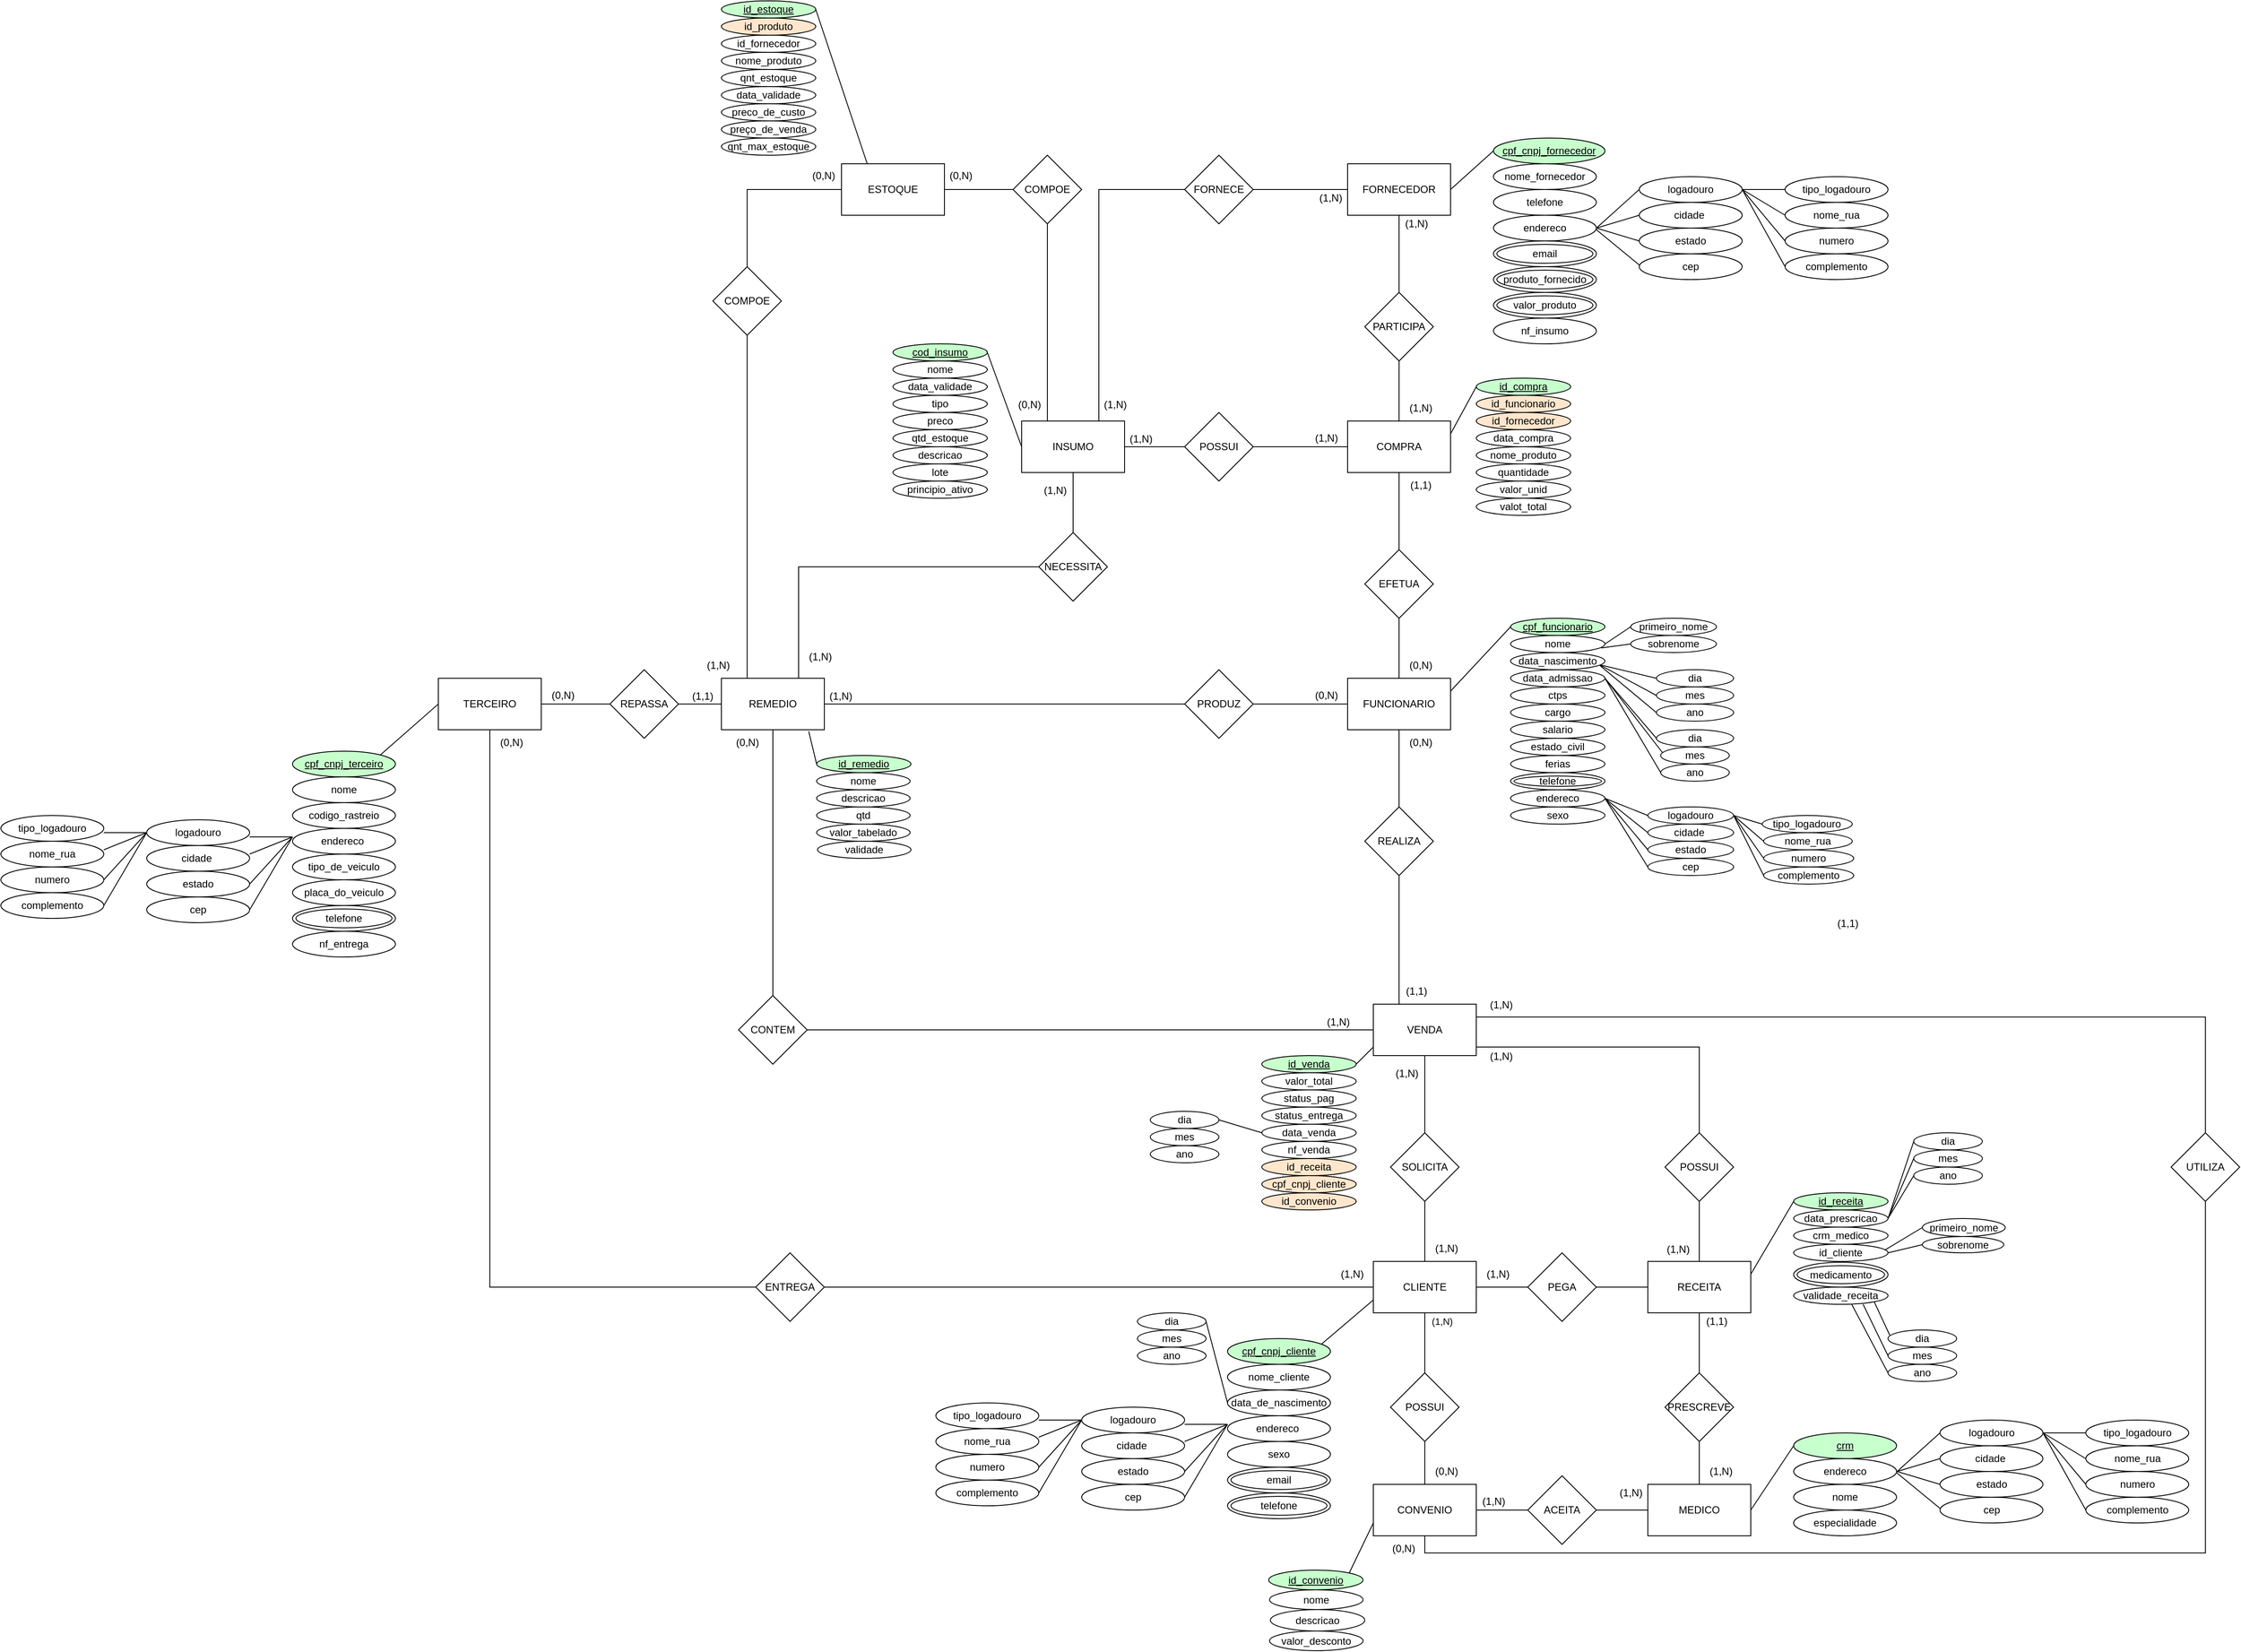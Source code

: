 <mxfile version="20.4.1" type="github">
  <diagram id="HjytBulnDXZ1NcBucnhl" name="Página-1">
    <mxGraphModel dx="3210" dy="2104" grid="1" gridSize="10" guides="1" tooltips="1" connect="1" arrows="1" fold="1" page="1" pageScale="1" pageWidth="1169" pageHeight="827" math="0" shadow="0">
      <root>
        <mxCell id="0" />
        <mxCell id="1" parent="0" />
        <mxCell id="juIPJ5hm67NrbyH4Smqm-1" value="" style="edgeStyle=orthogonalEdgeStyle;rounded=0;orthogonalLoop=1;jettySize=auto;html=1;endArrow=none;endFill=0;" parent="1" source="juIPJ5hm67NrbyH4Smqm-2" target="juIPJ5hm67NrbyH4Smqm-20" edge="1">
          <mxGeometry relative="1" as="geometry" />
        </mxCell>
        <mxCell id="juIPJ5hm67NrbyH4Smqm-2" value="CLIENTE" style="rounded=0;whiteSpace=wrap;html=1;" parent="1" vertex="1">
          <mxGeometry x="180" y="450" width="120" height="60" as="geometry" />
        </mxCell>
        <mxCell id="juIPJ5hm67NrbyH4Smqm-3" value="" style="edgeStyle=orthogonalEdgeStyle;rounded=0;orthogonalLoop=1;jettySize=auto;html=1;endArrow=none;endFill=0;" parent="1" source="juIPJ5hm67NrbyH4Smqm-4" target="juIPJ5hm67NrbyH4Smqm-2" edge="1">
          <mxGeometry relative="1" as="geometry">
            <Array as="points">
              <mxPoint x="320" y="480" />
              <mxPoint x="320" y="480" />
            </Array>
          </mxGeometry>
        </mxCell>
        <mxCell id="juIPJ5hm67NrbyH4Smqm-4" value="PEGA" style="rhombus;whiteSpace=wrap;html=1;" parent="1" vertex="1">
          <mxGeometry x="360" y="440" width="80" height="80" as="geometry" />
        </mxCell>
        <mxCell id="juIPJ5hm67NrbyH4Smqm-5" style="edgeStyle=orthogonalEdgeStyle;rounded=0;orthogonalLoop=1;jettySize=auto;html=1;endArrow=none;endFill=0;" parent="1" source="juIPJ5hm67NrbyH4Smqm-6" target="juIPJ5hm67NrbyH4Smqm-4" edge="1">
          <mxGeometry relative="1" as="geometry" />
        </mxCell>
        <mxCell id="juIPJ5hm67NrbyH4Smqm-6" value="RECEITA" style="rounded=0;whiteSpace=wrap;html=1;" parent="1" vertex="1">
          <mxGeometry x="500" y="450" width="120" height="60" as="geometry" />
        </mxCell>
        <mxCell id="juIPJ5hm67NrbyH4Smqm-7" style="edgeStyle=orthogonalEdgeStyle;rounded=0;orthogonalLoop=1;jettySize=auto;html=1;endArrow=none;endFill=0;" parent="1" source="juIPJ5hm67NrbyH4Smqm-8" edge="1">
          <mxGeometry relative="1" as="geometry">
            <mxPoint x="560" y="660" as="targetPoint" />
          </mxGeometry>
        </mxCell>
        <mxCell id="juIPJ5hm67NrbyH4Smqm-8" value="MEDICO" style="rounded=0;whiteSpace=wrap;html=1;" parent="1" vertex="1">
          <mxGeometry x="500" y="710" width="120" height="60" as="geometry" />
        </mxCell>
        <mxCell id="juIPJ5hm67NrbyH4Smqm-9" style="edgeStyle=orthogonalEdgeStyle;rounded=0;orthogonalLoop=1;jettySize=auto;html=1;entryX=0.5;entryY=1;entryDx=0;entryDy=0;endArrow=none;endFill=0;" parent="1" source="juIPJ5hm67NrbyH4Smqm-10" target="juIPJ5hm67NrbyH4Smqm-6" edge="1">
          <mxGeometry relative="1" as="geometry" />
        </mxCell>
        <mxCell id="juIPJ5hm67NrbyH4Smqm-10" value="PRESCREVE" style="rhombus;whiteSpace=wrap;html=1;" parent="1" vertex="1">
          <mxGeometry x="520" y="580" width="80" height="80" as="geometry" />
        </mxCell>
        <mxCell id="juIPJ5hm67NrbyH4Smqm-11" style="edgeStyle=orthogonalEdgeStyle;rounded=0;orthogonalLoop=1;jettySize=auto;html=1;entryX=0;entryY=0.5;entryDx=0;entryDy=0;endArrow=none;endFill=0;" parent="1" source="juIPJ5hm67NrbyH4Smqm-12" target="juIPJ5hm67NrbyH4Smqm-8" edge="1">
          <mxGeometry relative="1" as="geometry" />
        </mxCell>
        <mxCell id="juIPJ5hm67NrbyH4Smqm-12" value="ACEITA" style="rhombus;whiteSpace=wrap;html=1;" parent="1" vertex="1">
          <mxGeometry x="360" y="700" width="80" height="80" as="geometry" />
        </mxCell>
        <mxCell id="juIPJ5hm67NrbyH4Smqm-13" style="edgeStyle=orthogonalEdgeStyle;rounded=0;orthogonalLoop=1;jettySize=auto;html=1;entryX=0;entryY=0.5;entryDx=0;entryDy=0;endArrow=none;endFill=0;" parent="1" source="juIPJ5hm67NrbyH4Smqm-15" target="juIPJ5hm67NrbyH4Smqm-12" edge="1">
          <mxGeometry relative="1" as="geometry" />
        </mxCell>
        <mxCell id="juIPJ5hm67NrbyH4Smqm-14" style="edgeStyle=orthogonalEdgeStyle;rounded=0;orthogonalLoop=1;jettySize=auto;html=1;entryX=0.5;entryY=1;entryDx=0;entryDy=0;endArrow=none;endFill=0;exitX=0.5;exitY=1;exitDx=0;exitDy=0;" parent="1" source="juIPJ5hm67NrbyH4Smqm-15" target="juIPJ5hm67NrbyH4Smqm-25" edge="1">
          <mxGeometry relative="1" as="geometry">
            <mxPoint x="810.0" y="740" as="sourcePoint" />
          </mxGeometry>
        </mxCell>
        <mxCell id="juIPJ5hm67NrbyH4Smqm-15" value="CONVENIO" style="rounded=0;whiteSpace=wrap;html=1;" parent="1" vertex="1">
          <mxGeometry x="180" y="710" width="120" height="60" as="geometry" />
        </mxCell>
        <mxCell id="juIPJ5hm67NrbyH4Smqm-16" value="(1,N)" style="edgeStyle=orthogonalEdgeStyle;rounded=0;orthogonalLoop=1;jettySize=auto;html=1;entryX=0.5;entryY=1;entryDx=0;entryDy=0;exitX=0.5;exitY=0;exitDx=0;exitDy=0;endArrow=none;endFill=0;" parent="1" source="juIPJ5hm67NrbyH4Smqm-18" target="juIPJ5hm67NrbyH4Smqm-2" edge="1">
          <mxGeometry x="0.714" y="-20" relative="1" as="geometry">
            <Array as="points">
              <mxPoint x="240" y="550" />
              <mxPoint x="240" y="550" />
            </Array>
            <mxPoint as="offset" />
          </mxGeometry>
        </mxCell>
        <mxCell id="juIPJ5hm67NrbyH4Smqm-17" style="edgeStyle=orthogonalEdgeStyle;rounded=0;orthogonalLoop=1;jettySize=auto;html=1;entryX=0.5;entryY=0;entryDx=0;entryDy=0;exitX=0.5;exitY=1;exitDx=0;exitDy=0;endArrow=none;endFill=0;" parent="1" source="juIPJ5hm67NrbyH4Smqm-18" target="juIPJ5hm67NrbyH4Smqm-15" edge="1">
          <mxGeometry relative="1" as="geometry" />
        </mxCell>
        <mxCell id="juIPJ5hm67NrbyH4Smqm-18" value="POSSUI" style="rhombus;whiteSpace=wrap;html=1;" parent="1" vertex="1">
          <mxGeometry x="200" y="580" width="80" height="80" as="geometry" />
        </mxCell>
        <mxCell id="juIPJ5hm67NrbyH4Smqm-19" value="" style="edgeStyle=orthogonalEdgeStyle;rounded=0;orthogonalLoop=1;jettySize=auto;html=1;endArrow=none;endFill=0;" parent="1" source="juIPJ5hm67NrbyH4Smqm-20" target="juIPJ5hm67NrbyH4Smqm-23" edge="1">
          <mxGeometry relative="1" as="geometry" />
        </mxCell>
        <mxCell id="juIPJ5hm67NrbyH4Smqm-20" value="SOLICITA" style="rhombus;whiteSpace=wrap;html=1;rounded=0;" parent="1" vertex="1">
          <mxGeometry x="200" y="300" width="80" height="80" as="geometry" />
        </mxCell>
        <mxCell id="juIPJ5hm67NrbyH4Smqm-21" value="" style="edgeStyle=orthogonalEdgeStyle;rounded=0;orthogonalLoop=1;jettySize=auto;html=1;endArrow=none;endFill=0;" parent="1" source="juIPJ5hm67NrbyH4Smqm-23" target="juIPJ5hm67NrbyH4Smqm-27" edge="1">
          <mxGeometry relative="1" as="geometry">
            <Array as="points">
              <mxPoint x="560" y="200" />
            </Array>
          </mxGeometry>
        </mxCell>
        <mxCell id="juIPJ5hm67NrbyH4Smqm-22" value="" style="edgeStyle=orthogonalEdgeStyle;rounded=0;orthogonalLoop=1;jettySize=auto;html=1;endArrow=none;endFill=0;exitX=0.25;exitY=0;exitDx=0;exitDy=0;" parent="1" source="juIPJ5hm67NrbyH4Smqm-23" target="juIPJ5hm67NrbyH4Smqm-29" edge="1">
          <mxGeometry relative="1" as="geometry">
            <Array as="points">
              <mxPoint x="210" y="70" />
              <mxPoint x="210" y="70" />
            </Array>
          </mxGeometry>
        </mxCell>
        <mxCell id="juIPJ5hm67NrbyH4Smqm-23" value="VENDA" style="whiteSpace=wrap;html=1;rounded=0;" parent="1" vertex="1">
          <mxGeometry x="180" y="150" width="120" height="60" as="geometry" />
        </mxCell>
        <mxCell id="juIPJ5hm67NrbyH4Smqm-24" style="edgeStyle=orthogonalEdgeStyle;rounded=0;orthogonalLoop=1;jettySize=auto;html=1;entryX=1;entryY=0.25;entryDx=0;entryDy=0;endArrow=none;endFill=0;exitX=0.5;exitY=0;exitDx=0;exitDy=0;" parent="1" source="juIPJ5hm67NrbyH4Smqm-25" target="juIPJ5hm67NrbyH4Smqm-23" edge="1">
          <mxGeometry relative="1" as="geometry">
            <mxPoint x="810.0" y="180" as="targetPoint" />
          </mxGeometry>
        </mxCell>
        <mxCell id="juIPJ5hm67NrbyH4Smqm-25" value="UTILIZA" style="rhombus;whiteSpace=wrap;html=1;" parent="1" vertex="1">
          <mxGeometry x="1110" y="300" width="80" height="80" as="geometry" />
        </mxCell>
        <mxCell id="juIPJ5hm67NrbyH4Smqm-26" style="edgeStyle=orthogonalEdgeStyle;rounded=0;orthogonalLoop=1;jettySize=auto;html=1;entryX=0.5;entryY=0;entryDx=0;entryDy=0;endArrow=none;endFill=0;" parent="1" source="juIPJ5hm67NrbyH4Smqm-27" target="juIPJ5hm67NrbyH4Smqm-6" edge="1">
          <mxGeometry relative="1" as="geometry" />
        </mxCell>
        <mxCell id="juIPJ5hm67NrbyH4Smqm-27" value="POSSUI" style="rhombus;whiteSpace=wrap;html=1;rounded=0;" parent="1" vertex="1">
          <mxGeometry x="520" y="300" width="80" height="80" as="geometry" />
        </mxCell>
        <mxCell id="juIPJ5hm67NrbyH4Smqm-28" value="" style="edgeStyle=orthogonalEdgeStyle;rounded=0;orthogonalLoop=1;jettySize=auto;html=1;endArrow=none;endFill=0;" parent="1" source="juIPJ5hm67NrbyH4Smqm-29" target="juIPJ5hm67NrbyH4Smqm-34" edge="1">
          <mxGeometry relative="1" as="geometry" />
        </mxCell>
        <mxCell id="juIPJ5hm67NrbyH4Smqm-29" value="REALIZA" style="rhombus;whiteSpace=wrap;html=1;rounded=0;" parent="1" vertex="1">
          <mxGeometry x="170" y="-80" width="80" height="80" as="geometry" />
        </mxCell>
        <mxCell id="juIPJ5hm67NrbyH4Smqm-30" style="edgeStyle=orthogonalEdgeStyle;rounded=0;orthogonalLoop=1;jettySize=auto;html=1;endArrow=none;endFill=0;" parent="1" source="juIPJ5hm67NrbyH4Smqm-31" target="juIPJ5hm67NrbyH4Smqm-23" edge="1">
          <mxGeometry relative="1" as="geometry" />
        </mxCell>
        <mxCell id="juIPJ5hm67NrbyH4Smqm-31" value="CONTEM" style="rhombus;whiteSpace=wrap;html=1;" parent="1" vertex="1">
          <mxGeometry x="-560" y="140" width="80" height="80" as="geometry" />
        </mxCell>
        <mxCell id="juIPJ5hm67NrbyH4Smqm-32" value="" style="edgeStyle=orthogonalEdgeStyle;rounded=0;orthogonalLoop=1;jettySize=auto;html=1;endArrow=none;endFill=0;" parent="1" source="juIPJ5hm67NrbyH4Smqm-34" target="juIPJ5hm67NrbyH4Smqm-38" edge="1">
          <mxGeometry relative="1" as="geometry" />
        </mxCell>
        <mxCell id="juIPJ5hm67NrbyH4Smqm-33" value="" style="edgeStyle=orthogonalEdgeStyle;rounded=0;orthogonalLoop=1;jettySize=auto;html=1;endArrow=none;endFill=0;exitX=0;exitY=0.5;exitDx=0;exitDy=0;" parent="1" source="juIPJ5hm67NrbyH4Smqm-34" target="juIPJ5hm67NrbyH4Smqm-42" edge="1">
          <mxGeometry relative="1" as="geometry">
            <mxPoint x="-110.0" y="-200" as="sourcePoint" />
          </mxGeometry>
        </mxCell>
        <mxCell id="juIPJ5hm67NrbyH4Smqm-34" value="FUNCIONARIO" style="whiteSpace=wrap;html=1;rounded=0;" parent="1" vertex="1">
          <mxGeometry x="150" y="-230" width="120" height="60" as="geometry" />
        </mxCell>
        <mxCell id="juIPJ5hm67NrbyH4Smqm-35" style="edgeStyle=orthogonalEdgeStyle;rounded=0;orthogonalLoop=1;jettySize=auto;html=1;exitX=1;exitY=0.5;exitDx=0;exitDy=0;entryX=0;entryY=0.5;entryDx=0;entryDy=0;endArrow=none;endFill=0;" parent="1" source="juIPJ5hm67NrbyH4Smqm-36" target="juIPJ5hm67NrbyH4Smqm-89" edge="1">
          <mxGeometry relative="1" as="geometry" />
        </mxCell>
        <mxCell id="juIPJ5hm67NrbyH4Smqm-36" value="ESTOQUE" style="whiteSpace=wrap;html=1;rounded=0;" parent="1" vertex="1">
          <mxGeometry x="-440" y="-830" width="120" height="60" as="geometry" />
        </mxCell>
        <mxCell id="juIPJ5hm67NrbyH4Smqm-37" value="" style="edgeStyle=orthogonalEdgeStyle;rounded=0;orthogonalLoop=1;jettySize=auto;html=1;endArrow=none;endFill=0;" parent="1" source="juIPJ5hm67NrbyH4Smqm-38" target="juIPJ5hm67NrbyH4Smqm-41" edge="1">
          <mxGeometry relative="1" as="geometry" />
        </mxCell>
        <mxCell id="juIPJ5hm67NrbyH4Smqm-38" value="EFETUA" style="rhombus;whiteSpace=wrap;html=1;rounded=0;" parent="1" vertex="1">
          <mxGeometry x="170" y="-380" width="80" height="80" as="geometry" />
        </mxCell>
        <mxCell id="juIPJ5hm67NrbyH4Smqm-39" value="" style="edgeStyle=orthogonalEdgeStyle;rounded=0;orthogonalLoop=1;jettySize=auto;html=1;endArrow=none;endFill=0;" parent="1" source="juIPJ5hm67NrbyH4Smqm-41" target="juIPJ5hm67NrbyH4Smqm-52" edge="1">
          <mxGeometry relative="1" as="geometry" />
        </mxCell>
        <mxCell id="juIPJ5hm67NrbyH4Smqm-40" value="" style="edgeStyle=orthogonalEdgeStyle;rounded=0;orthogonalLoop=1;jettySize=auto;html=1;endArrow=none;endFill=0;" parent="1" source="juIPJ5hm67NrbyH4Smqm-41" target="juIPJ5hm67NrbyH4Smqm-56" edge="1">
          <mxGeometry relative="1" as="geometry" />
        </mxCell>
        <mxCell id="juIPJ5hm67NrbyH4Smqm-41" value="COMPRA" style="whiteSpace=wrap;html=1;rounded=0;" parent="1" vertex="1">
          <mxGeometry x="150" y="-530" width="120" height="60" as="geometry" />
        </mxCell>
        <mxCell id="juIPJ5hm67NrbyH4Smqm-42" value="PRODUZ" style="rhombus;whiteSpace=wrap;html=1;rounded=0;" parent="1" vertex="1">
          <mxGeometry x="-40" y="-240" width="80" height="80" as="geometry" />
        </mxCell>
        <mxCell id="juIPJ5hm67NrbyH4Smqm-43" value="" style="edgeStyle=orthogonalEdgeStyle;rounded=0;orthogonalLoop=1;jettySize=auto;html=1;endArrow=none;endFill=0;entryX=0;entryY=0.5;entryDx=0;entryDy=0;" parent="1" source="juIPJ5hm67NrbyH4Smqm-45" target="juIPJ5hm67NrbyH4Smqm-42" edge="1">
          <mxGeometry relative="1" as="geometry">
            <mxPoint x="-10" y="-200" as="targetPoint" />
          </mxGeometry>
        </mxCell>
        <mxCell id="juIPJ5hm67NrbyH4Smqm-44" style="edgeStyle=orthogonalEdgeStyle;rounded=0;orthogonalLoop=1;jettySize=auto;html=1;exitX=0.5;exitY=0;exitDx=0;exitDy=0;entryX=0;entryY=0.5;entryDx=0;entryDy=0;endArrow=none;endFill=0;startArrow=none;" parent="1" source="juIPJ5hm67NrbyH4Smqm-86" target="juIPJ5hm67NrbyH4Smqm-36" edge="1">
          <mxGeometry relative="1" as="geometry">
            <Array as="points">
              <mxPoint x="-550" y="-800" />
            </Array>
          </mxGeometry>
        </mxCell>
        <mxCell id="juIPJ5hm67NrbyH4Smqm-45" value="REMEDIO" style="whiteSpace=wrap;html=1;rounded=0;" parent="1" vertex="1">
          <mxGeometry x="-580" y="-230" width="120" height="60" as="geometry" />
        </mxCell>
        <mxCell id="juIPJ5hm67NrbyH4Smqm-46" value="" style="edgeStyle=orthogonalEdgeStyle;rounded=0;orthogonalLoop=1;jettySize=auto;html=1;endArrow=none;endFill=0;entryX=0;entryY=0.5;entryDx=0;entryDy=0;" parent="1" source="juIPJ5hm67NrbyH4Smqm-47" target="juIPJ5hm67NrbyH4Smqm-45" edge="1">
          <mxGeometry relative="1" as="geometry">
            <mxPoint x="-620.0" y="-200" as="targetPoint" />
          </mxGeometry>
        </mxCell>
        <mxCell id="juIPJ5hm67NrbyH4Smqm-47" value="REPASSA" style="rhombus;whiteSpace=wrap;html=1;rounded=0;" parent="1" vertex="1">
          <mxGeometry x="-710" y="-240" width="80" height="80" as="geometry" />
        </mxCell>
        <mxCell id="juIPJ5hm67NrbyH4Smqm-48" value="" style="edgeStyle=orthogonalEdgeStyle;rounded=0;orthogonalLoop=1;jettySize=auto;html=1;entryX=0;entryY=0.5;entryDx=0;entryDy=0;endArrow=none;endFill=0;" parent="1" source="juIPJ5hm67NrbyH4Smqm-50" target="juIPJ5hm67NrbyH4Smqm-47" edge="1">
          <mxGeometry relative="1" as="geometry" />
        </mxCell>
        <mxCell id="juIPJ5hm67NrbyH4Smqm-49" value="" style="edgeStyle=orthogonalEdgeStyle;rounded=0;orthogonalLoop=1;jettySize=auto;html=1;endArrow=none;endFill=0;" parent="1" source="juIPJ5hm67NrbyH4Smqm-50" target="juIPJ5hm67NrbyH4Smqm-64" edge="1">
          <mxGeometry relative="1" as="geometry">
            <Array as="points">
              <mxPoint x="-850" y="480" />
            </Array>
          </mxGeometry>
        </mxCell>
        <mxCell id="juIPJ5hm67NrbyH4Smqm-50" value="TERCEIRO" style="whiteSpace=wrap;html=1;rounded=0;" parent="1" vertex="1">
          <mxGeometry x="-910" y="-230" width="120" height="60" as="geometry" />
        </mxCell>
        <mxCell id="juIPJ5hm67NrbyH4Smqm-51" value="" style="edgeStyle=orthogonalEdgeStyle;rounded=0;orthogonalLoop=1;jettySize=auto;html=1;endArrow=none;endFill=0;" parent="1" source="juIPJ5hm67NrbyH4Smqm-52" target="juIPJ5hm67NrbyH4Smqm-54" edge="1">
          <mxGeometry relative="1" as="geometry" />
        </mxCell>
        <mxCell id="juIPJ5hm67NrbyH4Smqm-52" value="PARTICIPA" style="rhombus;whiteSpace=wrap;html=1;rounded=0;" parent="1" vertex="1">
          <mxGeometry x="170" y="-680" width="80" height="80" as="geometry" />
        </mxCell>
        <mxCell id="juIPJ5hm67NrbyH4Smqm-53" value="" style="edgeStyle=orthogonalEdgeStyle;rounded=0;orthogonalLoop=1;jettySize=auto;html=1;endArrow=none;endFill=0;" parent="1" source="juIPJ5hm67NrbyH4Smqm-54" target="juIPJ5hm67NrbyH4Smqm-60" edge="1">
          <mxGeometry relative="1" as="geometry" />
        </mxCell>
        <mxCell id="juIPJ5hm67NrbyH4Smqm-54" value="FORNECEDOR" style="whiteSpace=wrap;html=1;rounded=0;" parent="1" vertex="1">
          <mxGeometry x="150" y="-830" width="120" height="60" as="geometry" />
        </mxCell>
        <mxCell id="juIPJ5hm67NrbyH4Smqm-55" value="" style="edgeStyle=orthogonalEdgeStyle;rounded=0;orthogonalLoop=1;jettySize=auto;html=1;endArrow=none;endFill=0;" parent="1" source="juIPJ5hm67NrbyH4Smqm-56" target="juIPJ5hm67NrbyH4Smqm-58" edge="1">
          <mxGeometry relative="1" as="geometry" />
        </mxCell>
        <mxCell id="juIPJ5hm67NrbyH4Smqm-56" value="POSSUI" style="rhombus;whiteSpace=wrap;html=1;rounded=0;" parent="1" vertex="1">
          <mxGeometry x="-40" y="-540" width="80" height="80" as="geometry" />
        </mxCell>
        <mxCell id="juIPJ5hm67NrbyH4Smqm-57" value="" style="edgeStyle=orthogonalEdgeStyle;rounded=0;orthogonalLoop=1;jettySize=auto;html=1;endArrow=none;endFill=0;" parent="1" source="juIPJ5hm67NrbyH4Smqm-58" target="juIPJ5hm67NrbyH4Smqm-62" edge="1">
          <mxGeometry relative="1" as="geometry" />
        </mxCell>
        <mxCell id="juIPJ5hm67NrbyH4Smqm-58" value="INSUMO" style="whiteSpace=wrap;html=1;rounded=0;" parent="1" vertex="1">
          <mxGeometry x="-230" y="-530" width="120" height="60" as="geometry" />
        </mxCell>
        <mxCell id="juIPJ5hm67NrbyH4Smqm-59" value="" style="edgeStyle=orthogonalEdgeStyle;rounded=0;orthogonalLoop=1;jettySize=auto;html=1;endArrow=none;endFill=0;" parent="1" source="juIPJ5hm67NrbyH4Smqm-60" target="juIPJ5hm67NrbyH4Smqm-58" edge="1">
          <mxGeometry relative="1" as="geometry">
            <mxPoint x="-90.0" y="-800" as="targetPoint" />
            <Array as="points">
              <mxPoint x="-140" y="-800" />
            </Array>
          </mxGeometry>
        </mxCell>
        <mxCell id="juIPJ5hm67NrbyH4Smqm-60" value="FORNECE" style="rhombus;whiteSpace=wrap;html=1;rounded=0;" parent="1" vertex="1">
          <mxGeometry x="-40" y="-840" width="80" height="80" as="geometry" />
        </mxCell>
        <mxCell id="juIPJ5hm67NrbyH4Smqm-61" style="edgeStyle=orthogonalEdgeStyle;rounded=0;orthogonalLoop=1;jettySize=auto;html=1;endArrow=none;endFill=0;" parent="1" source="juIPJ5hm67NrbyH4Smqm-62" target="juIPJ5hm67NrbyH4Smqm-45" edge="1">
          <mxGeometry relative="1" as="geometry">
            <Array as="points">
              <mxPoint x="-490" y="-360" />
            </Array>
          </mxGeometry>
        </mxCell>
        <mxCell id="juIPJ5hm67NrbyH4Smqm-62" value="NECESSITA" style="rhombus;whiteSpace=wrap;html=1;rounded=0;" parent="1" vertex="1">
          <mxGeometry x="-210" y="-400" width="80" height="80" as="geometry" />
        </mxCell>
        <mxCell id="juIPJ5hm67NrbyH4Smqm-63" style="edgeStyle=orthogonalEdgeStyle;rounded=0;orthogonalLoop=1;jettySize=auto;html=1;entryX=0;entryY=0.5;entryDx=0;entryDy=0;endArrow=none;endFill=0;" parent="1" source="juIPJ5hm67NrbyH4Smqm-64" target="juIPJ5hm67NrbyH4Smqm-2" edge="1">
          <mxGeometry relative="1" as="geometry" />
        </mxCell>
        <mxCell id="juIPJ5hm67NrbyH4Smqm-64" value="ENTREGA" style="rhombus;whiteSpace=wrap;html=1;rounded=0;" parent="1" vertex="1">
          <mxGeometry x="-540" y="440" width="80" height="80" as="geometry" />
        </mxCell>
        <mxCell id="juIPJ5hm67NrbyH4Smqm-65" value="&lt;u&gt;id_venda&lt;/u&gt;" style="ellipse;whiteSpace=wrap;html=1;fillColor=#C7FFCD;" parent="1" vertex="1">
          <mxGeometry x="50" y="210" width="110" height="20" as="geometry" />
        </mxCell>
        <mxCell id="juIPJ5hm67NrbyH4Smqm-66" value="valor_total" style="ellipse;whiteSpace=wrap;html=1;fillColor=#FFFFFF;" parent="1" vertex="1">
          <mxGeometry x="50" y="230" width="110" height="20" as="geometry" />
        </mxCell>
        <mxCell id="juIPJ5hm67NrbyH4Smqm-67" value="data_venda" style="ellipse;whiteSpace=wrap;html=1;fillColor=#FFFFFF;" parent="1" vertex="1">
          <mxGeometry x="50" y="290" width="110" height="20" as="geometry" />
        </mxCell>
        <mxCell id="juIPJ5hm67NrbyH4Smqm-68" value="" style="endArrow=none;html=1;rounded=0;entryX=0;entryY=0.833;entryDx=0;entryDy=0;exitX=1;exitY=0.5;exitDx=0;exitDy=0;entryPerimeter=0;" parent="1" source="juIPJ5hm67NrbyH4Smqm-65" target="juIPJ5hm67NrbyH4Smqm-23" edge="1">
          <mxGeometry width="50" height="50" relative="1" as="geometry">
            <mxPoint x="130" y="230" as="sourcePoint" />
            <mxPoint x="180" y="180" as="targetPoint" />
          </mxGeometry>
        </mxCell>
        <mxCell id="juIPJ5hm67NrbyH4Smqm-69" value="&lt;u&gt;&lt;span&gt;cod_insumo&lt;/span&gt;&lt;/u&gt;" style="ellipse;whiteSpace=wrap;html=1;fillColor=#C7FFCD;fontStyle=0" parent="1" vertex="1">
          <mxGeometry x="-380" y="-620" width="110" height="20" as="geometry" />
        </mxCell>
        <mxCell id="juIPJ5hm67NrbyH4Smqm-70" value="nome" style="ellipse;whiteSpace=wrap;html=1;fillColor=#FFFFFF;" parent="1" vertex="1">
          <mxGeometry x="-380" y="-600" width="110" height="20" as="geometry" />
        </mxCell>
        <mxCell id="juIPJ5hm67NrbyH4Smqm-71" value="data_validade" style="ellipse;whiteSpace=wrap;html=1;fillColor=#FFFFFF;" parent="1" vertex="1">
          <mxGeometry x="-380" y="-580" width="110" height="20" as="geometry" />
        </mxCell>
        <mxCell id="juIPJ5hm67NrbyH4Smqm-72" value="preco" style="ellipse;whiteSpace=wrap;html=1;fillColor=#FFFFFF;" parent="1" vertex="1">
          <mxGeometry x="-380" y="-540" width="110" height="20" as="geometry" />
        </mxCell>
        <mxCell id="juIPJ5hm67NrbyH4Smqm-73" value="qtd_estoque" style="ellipse;whiteSpace=wrap;html=1;fillColor=#FFFFFF;" parent="1" vertex="1">
          <mxGeometry x="-380" y="-520" width="110" height="20" as="geometry" />
        </mxCell>
        <mxCell id="juIPJ5hm67NrbyH4Smqm-74" value="descricao" style="ellipse;whiteSpace=wrap;html=1;fillColor=#FFFFFF;" parent="1" vertex="1">
          <mxGeometry x="-380" y="-500" width="110" height="20" as="geometry" />
        </mxCell>
        <mxCell id="juIPJ5hm67NrbyH4Smqm-75" value="" style="endArrow=none;html=1;rounded=0;entryX=0;entryY=0.5;entryDx=0;entryDy=0;exitX=1;exitY=0.5;exitDx=0;exitDy=0;" parent="1" source="juIPJ5hm67NrbyH4Smqm-69" target="juIPJ5hm67NrbyH4Smqm-58" edge="1">
          <mxGeometry width="50" height="50" relative="1" as="geometry">
            <mxPoint x="-330" y="-388" as="sourcePoint" />
            <mxPoint x="-280" y="-438" as="targetPoint" />
          </mxGeometry>
        </mxCell>
        <mxCell id="juIPJ5hm67NrbyH4Smqm-76" value="(1,1)" style="text;strokeColor=none;fillColor=none;align=left;verticalAlign=middle;spacingLeft=4;spacingRight=4;overflow=hidden;points=[[0,0.5],[1,0.5]];portConstraint=eastwest;rotatable=0;" parent="1" vertex="1">
          <mxGeometry x="715" y="45" width="40" height="20" as="geometry" />
        </mxCell>
        <mxCell id="juIPJ5hm67NrbyH4Smqm-77" value="(1,N)" style="text;strokeColor=none;fillColor=none;align=left;verticalAlign=middle;spacingLeft=4;spacingRight=4;overflow=hidden;points=[[0,0.5],[1,0.5]];portConstraint=eastwest;rotatable=0;" parent="1" vertex="1">
          <mxGeometry x="200" y="220" width="40" height="20" as="geometry" />
        </mxCell>
        <mxCell id="juIPJ5hm67NrbyH4Smqm-79" value="(1,N)" style="text;strokeColor=none;fillColor=none;align=left;verticalAlign=middle;spacingLeft=4;spacingRight=4;overflow=hidden;points=[[0,0.5],[1,0.5]];portConstraint=eastwest;rotatable=0;" parent="1" vertex="1">
          <mxGeometry x="310" y="200" width="40" height="20" as="geometry" />
        </mxCell>
        <mxCell id="juIPJ5hm67NrbyH4Smqm-80" value="(1,N)" style="text;strokeColor=none;fillColor=none;align=left;verticalAlign=middle;spacingLeft=4;spacingRight=4;overflow=hidden;points=[[0,0.5],[1,0.5]];portConstraint=eastwest;rotatable=0;" parent="1" vertex="1">
          <mxGeometry x="-140" y="-560" width="40" height="20" as="geometry" />
        </mxCell>
        <mxCell id="juIPJ5hm67NrbyH4Smqm-81" value="(1,N)" style="text;strokeColor=none;fillColor=none;align=left;verticalAlign=middle;spacingLeft=4;spacingRight=4;overflow=hidden;points=[[0,0.5],[1,0.5]];portConstraint=eastwest;rotatable=0;" parent="1" vertex="1">
          <mxGeometry x="-110" y="-520" width="40" height="20" as="geometry" />
        </mxCell>
        <mxCell id="juIPJ5hm67NrbyH4Smqm-82" value="(1,N)" style="text;strokeColor=none;fillColor=none;align=left;verticalAlign=middle;spacingLeft=4;spacingRight=4;overflow=hidden;points=[[0,0.5],[1,0.5]];portConstraint=eastwest;rotatable=0;" parent="1" vertex="1">
          <mxGeometry x="-210" y="-460" width="40" height="20" as="geometry" />
        </mxCell>
        <mxCell id="juIPJ5hm67NrbyH4Smqm-83" value="" style="endArrow=none;html=1;rounded=0;entryX=0.5;entryY=1;entryDx=0;entryDy=0;exitX=0.5;exitY=0;exitDx=0;exitDy=0;" parent="1" source="juIPJ5hm67NrbyH4Smqm-31" target="juIPJ5hm67NrbyH4Smqm-45" edge="1">
          <mxGeometry width="50" height="50" relative="1" as="geometry">
            <mxPoint x="-210" y="-100" as="sourcePoint" />
            <mxPoint x="-160" y="-150" as="targetPoint" />
          </mxGeometry>
        </mxCell>
        <mxCell id="juIPJ5hm67NrbyH4Smqm-84" value="(1,N)" style="text;strokeColor=none;fillColor=none;align=left;verticalAlign=middle;spacingLeft=4;spacingRight=4;overflow=hidden;points=[[0,0.5],[1,0.5]];portConstraint=eastwest;rotatable=0;" parent="1" vertex="1">
          <mxGeometry x="120" y="160" width="40" height="20" as="geometry" />
        </mxCell>
        <mxCell id="juIPJ5hm67NrbyH4Smqm-85" value="lote" style="ellipse;whiteSpace=wrap;html=1;fillColor=#FFFFFF;" parent="1" vertex="1">
          <mxGeometry x="-380" y="-480" width="110" height="20" as="geometry" />
        </mxCell>
        <mxCell id="juIPJ5hm67NrbyH4Smqm-86" value="COMPOE" style="rhombus;whiteSpace=wrap;html=1;" parent="1" vertex="1">
          <mxGeometry x="-590" y="-710" width="80" height="80" as="geometry" />
        </mxCell>
        <mxCell id="juIPJ5hm67NrbyH4Smqm-87" value="" style="edgeStyle=orthogonalEdgeStyle;rounded=0;orthogonalLoop=1;jettySize=auto;html=1;exitX=0.25;exitY=0;exitDx=0;exitDy=0;entryX=0.5;entryY=1;entryDx=0;entryDy=0;endArrow=none;endFill=0;" parent="1" source="juIPJ5hm67NrbyH4Smqm-45" target="juIPJ5hm67NrbyH4Smqm-86" edge="1">
          <mxGeometry relative="1" as="geometry">
            <mxPoint x="-550" y="-230" as="sourcePoint" />
            <mxPoint x="640.0" y="-230" as="targetPoint" />
            <Array as="points" />
          </mxGeometry>
        </mxCell>
        <mxCell id="juIPJ5hm67NrbyH4Smqm-88" style="edgeStyle=orthogonalEdgeStyle;rounded=0;orthogonalLoop=1;jettySize=auto;html=1;entryX=0.25;entryY=0;entryDx=0;entryDy=0;endArrow=none;endFill=0;" parent="1" source="juIPJ5hm67NrbyH4Smqm-89" target="juIPJ5hm67NrbyH4Smqm-58" edge="1">
          <mxGeometry relative="1" as="geometry" />
        </mxCell>
        <mxCell id="juIPJ5hm67NrbyH4Smqm-89" value="COMPOE" style="rhombus;whiteSpace=wrap;html=1;" parent="1" vertex="1">
          <mxGeometry x="-240" y="-840" width="80" height="80" as="geometry" />
        </mxCell>
        <mxCell id="juIPJ5hm67NrbyH4Smqm-90" value="(0,N)" style="text;strokeColor=none;fillColor=none;align=left;verticalAlign=middle;spacingLeft=4;spacingRight=4;overflow=hidden;points=[[0,0.5],[1,0.5]];portConstraint=eastwest;rotatable=0;" parent="1" vertex="1">
          <mxGeometry x="-240" y="-560" width="40" height="20" as="geometry" />
        </mxCell>
        <mxCell id="juIPJ5hm67NrbyH4Smqm-91" value="tipo" style="ellipse;whiteSpace=wrap;html=1;fillColor=#FFFFFF;" parent="1" vertex="1">
          <mxGeometry x="-380" y="-560" width="110" height="20" as="geometry" />
        </mxCell>
        <mxCell id="juIPJ5hm67NrbyH4Smqm-92" value="status_entrega" style="ellipse;whiteSpace=wrap;html=1;fillColor=#FFFFFF;" parent="1" vertex="1">
          <mxGeometry x="50" y="270" width="110" height="20" as="geometry" />
        </mxCell>
        <mxCell id="juIPJ5hm67NrbyH4Smqm-93" value="status_pag" style="ellipse;whiteSpace=wrap;html=1;fillColor=#FFFFFF;" parent="1" vertex="1">
          <mxGeometry x="50" y="250" width="110" height="20" as="geometry" />
        </mxCell>
        <mxCell id="juIPJ5hm67NrbyH4Smqm-94" value="&lt;font style=&quot;font-size: 12px;&quot;&gt;&lt;span&gt;id_estoque&lt;/span&gt;&lt;/font&gt;" style="ellipse;whiteSpace=wrap;html=1;fillColor=#C7FFCD;fontStyle=4" parent="1" vertex="1">
          <mxGeometry x="-580" y="-1020" width="110" height="20" as="geometry" />
        </mxCell>
        <mxCell id="juIPJ5hm67NrbyH4Smqm-95" value="&lt;font style=&quot;font-size: 12px;&quot;&gt;id_produto&lt;/font&gt;" style="ellipse;whiteSpace=wrap;html=1;fontStyle=0;fillColor=#FFE6CC;strokeColor=#000000;fillStyle=solid;" parent="1" vertex="1">
          <mxGeometry x="-580" y="-1000" width="110" height="20" as="geometry" />
        </mxCell>
        <mxCell id="juIPJ5hm67NrbyH4Smqm-96" value="&lt;font style=&quot;font-size: 12px;&quot;&gt;id_fornecedor&lt;/font&gt;" style="ellipse;whiteSpace=wrap;html=1;fontStyle=0" parent="1" vertex="1">
          <mxGeometry x="-580" y="-980" width="110" height="20" as="geometry" />
        </mxCell>
        <mxCell id="juIPJ5hm67NrbyH4Smqm-97" value="nome_produto" style="ellipse;whiteSpace=wrap;html=1;fontStyle=0" parent="1" vertex="1">
          <mxGeometry x="-580" y="-960" width="110" height="20" as="geometry" />
        </mxCell>
        <mxCell id="juIPJ5hm67NrbyH4Smqm-98" value="&lt;font style=&quot;font-size: 12px;&quot;&gt;qnt_estoque&lt;/font&gt;" style="ellipse;whiteSpace=wrap;html=1;fontStyle=0" parent="1" vertex="1">
          <mxGeometry x="-580" y="-940" width="110" height="20" as="geometry" />
        </mxCell>
        <mxCell id="juIPJ5hm67NrbyH4Smqm-99" value="&lt;font style=&quot;font-size: 12px;&quot;&gt;preco_de_custo&lt;/font&gt;" style="ellipse;whiteSpace=wrap;html=1;fontStyle=0" parent="1" vertex="1">
          <mxGeometry x="-580" y="-900" width="110" height="20" as="geometry" />
        </mxCell>
        <mxCell id="juIPJ5hm67NrbyH4Smqm-100" value="&lt;font style=&quot;font-size: 12px;&quot;&gt;preço_de_venda&lt;/font&gt;" style="ellipse;whiteSpace=wrap;html=1;fontStyle=0" parent="1" vertex="1">
          <mxGeometry x="-580" y="-880" width="110" height="20" as="geometry" />
        </mxCell>
        <mxCell id="juIPJ5hm67NrbyH4Smqm-101" value="&lt;font style=&quot;font-size: 12px;&quot;&gt;qnt_max_estoque&lt;/font&gt;" style="ellipse;whiteSpace=wrap;html=1;fontStyle=0" parent="1" vertex="1">
          <mxGeometry x="-580" y="-860" width="110" height="20" as="geometry" />
        </mxCell>
        <mxCell id="juIPJ5hm67NrbyH4Smqm-102" value="&lt;font style=&quot;font-size: 12px;&quot;&gt;data_validade&lt;/font&gt;" style="ellipse;whiteSpace=wrap;html=1;fontStyle=0" parent="1" vertex="1">
          <mxGeometry x="-580" y="-920" width="110" height="20" as="geometry" />
        </mxCell>
        <mxCell id="juIPJ5hm67NrbyH4Smqm-103" value="" style="endArrow=none;html=1;rounded=0;entryX=0.25;entryY=0;entryDx=0;entryDy=0;exitX=1;exitY=0.5;exitDx=0;exitDy=0;" parent="1" source="juIPJ5hm67NrbyH4Smqm-94" target="juIPJ5hm67NrbyH4Smqm-36" edge="1">
          <mxGeometry width="50" height="50" relative="1" as="geometry">
            <mxPoint x="-420" y="-1000" as="sourcePoint" />
            <mxPoint x="-410" y="-830.0" as="targetPoint" />
            <Array as="points">
              <mxPoint x="-430" y="-890" />
            </Array>
          </mxGeometry>
        </mxCell>
        <mxCell id="juIPJ5hm67NrbyH4Smqm-104" value="&lt;font size=&quot;1&quot; style=&quot;&quot;&gt;&lt;span style=&quot;font-size: 12px;&quot;&gt;id_compra&lt;/span&gt;&lt;/font&gt;" style="ellipse;whiteSpace=wrap;html=1;fillColor=#C7FFCD;fontStyle=4;strokeColor=#000000;" parent="1" vertex="1">
          <mxGeometry x="300" y="-580" width="110" height="20" as="geometry" />
        </mxCell>
        <mxCell id="juIPJ5hm67NrbyH4Smqm-105" value="&lt;font style=&quot;font-size: 12px;&quot;&gt;id_funcionario&lt;/font&gt;" style="ellipse;whiteSpace=wrap;html=1;fontStyle=0;fillColor=#ffe6cc;strokeColor=#000000;fillStyle=solid;" parent="1" vertex="1">
          <mxGeometry x="300" y="-560" width="110" height="20" as="geometry" />
        </mxCell>
        <mxCell id="juIPJ5hm67NrbyH4Smqm-106" value="&lt;font style=&quot;font-size: 12px;&quot;&gt;id_fornecedor&lt;/font&gt;" style="ellipse;whiteSpace=wrap;html=1;fontStyle=0;fillColor=#ffe6cc;strokeColor=#000000;fillStyle=solid;" parent="1" vertex="1">
          <mxGeometry x="300" y="-540" width="110" height="20" as="geometry" />
        </mxCell>
        <mxCell id="juIPJ5hm67NrbyH4Smqm-107" value="&lt;font style=&quot;font-size: 12px;&quot;&gt;data_compra&lt;/font&gt;" style="ellipse;whiteSpace=wrap;html=1;" parent="1" vertex="1">
          <mxGeometry x="300" y="-520" width="110" height="20" as="geometry" />
        </mxCell>
        <mxCell id="juIPJ5hm67NrbyH4Smqm-108" value="&lt;font style=&quot;font-size: 12px;&quot;&gt;nome_produto&lt;/font&gt;" style="ellipse;whiteSpace=wrap;html=1;" parent="1" vertex="1">
          <mxGeometry x="300" y="-500" width="110" height="20" as="geometry" />
        </mxCell>
        <mxCell id="juIPJ5hm67NrbyH4Smqm-109" value="&lt;font style=&quot;font-size: 12px;&quot;&gt;quantidade&lt;/font&gt;" style="ellipse;whiteSpace=wrap;html=1;" parent="1" vertex="1">
          <mxGeometry x="300" y="-480" width="110" height="20" as="geometry" />
        </mxCell>
        <mxCell id="juIPJ5hm67NrbyH4Smqm-110" value="&lt;font style=&quot;font-size: 12px;&quot;&gt;valor_unid&lt;/font&gt;" style="ellipse;whiteSpace=wrap;html=1;" parent="1" vertex="1">
          <mxGeometry x="300" y="-460" width="110" height="20" as="geometry" />
        </mxCell>
        <mxCell id="juIPJ5hm67NrbyH4Smqm-111" value="&lt;font style=&quot;font-size: 12px;&quot;&gt;valot_total&lt;/font&gt;" style="ellipse;whiteSpace=wrap;html=1;" parent="1" vertex="1">
          <mxGeometry x="300" y="-440" width="110" height="20" as="geometry" />
        </mxCell>
        <mxCell id="juIPJ5hm67NrbyH4Smqm-112" value="" style="endArrow=none;html=1;rounded=0;fontFamily=Helvetica;fontSize=12;fontColor=default;entryX=0;entryY=0.5;entryDx=0;entryDy=0;exitX=1;exitY=0.25;exitDx=0;exitDy=0;" parent="1" source="juIPJ5hm67NrbyH4Smqm-41" target="juIPJ5hm67NrbyH4Smqm-104" edge="1">
          <mxGeometry width="50" height="50" relative="1" as="geometry">
            <mxPoint x="140" y="-490" as="sourcePoint" />
            <mxPoint x="190" y="-540" as="targetPoint" />
          </mxGeometry>
        </mxCell>
        <mxCell id="juIPJ5hm67NrbyH4Smqm-113" value="(1,N)" style="text;html=1;align=center;verticalAlign=middle;resizable=0;points=[];autosize=1;strokeColor=none;fillColor=none;fontSize=12;fontFamily=Helvetica;fontColor=default;" parent="1" vertex="1">
          <mxGeometry x="210" y="-560" width="50" height="30" as="geometry" />
        </mxCell>
        <mxCell id="juIPJ5hm67NrbyH4Smqm-114" value="(1,N)" style="text;html=1;align=center;verticalAlign=middle;resizable=0;points=[];autosize=1;strokeColor=none;fillColor=none;fontSize=12;fontFamily=Helvetica;fontColor=default;" parent="1" vertex="1">
          <mxGeometry x="100" y="-525" width="50" height="30" as="geometry" />
        </mxCell>
        <mxCell id="juIPJ5hm67NrbyH4Smqm-115" value="(1,1)" style="text;html=1;align=center;verticalAlign=middle;resizable=0;points=[];autosize=1;strokeColor=none;fillColor=none;fontSize=12;fontFamily=Helvetica;fontColor=default;" parent="1" vertex="1">
          <mxGeometry x="210" y="-470" width="50" height="30" as="geometry" />
        </mxCell>
        <mxCell id="juIPJ5hm67NrbyH4Smqm-116" value="(0,N)" style="text;strokeColor=none;fillColor=none;align=left;verticalAlign=middle;spacingLeft=4;spacingRight=4;overflow=hidden;points=[[0,0.5],[1,0.5]];portConstraint=eastwest;rotatable=0;" parent="1" vertex="1">
          <mxGeometry x="-320" y="-827" width="40" height="20" as="geometry" />
        </mxCell>
        <mxCell id="juIPJ5hm67NrbyH4Smqm-117" value="(0,N)" style="text;strokeColor=none;fillColor=none;align=left;verticalAlign=middle;spacingLeft=4;spacingRight=4;overflow=hidden;points=[[0,0.5],[1,0.5]];portConstraint=eastwest;rotatable=0;" parent="1" vertex="1">
          <mxGeometry x="-480" y="-827" width="40" height="20" as="geometry" />
        </mxCell>
        <mxCell id="juIPJ5hm67NrbyH4Smqm-123" value="qtd" style="ellipse;whiteSpace=wrap;html=1;align=center;" parent="1" vertex="1">
          <mxGeometry x="-469" y="-80" width="109" height="20" as="geometry" />
        </mxCell>
        <mxCell id="Mf9cWxCYDlTzHbDjlvr6-2" value="cpf_cnpj_cliente" style="ellipse;whiteSpace=wrap;html=1;fontStyle=4;fillColor=#C7FFCD;" parent="1" vertex="1">
          <mxGeometry x="10" y="540" width="120" height="30" as="geometry" />
        </mxCell>
        <mxCell id="juIPJ5hm67NrbyH4Smqm-124" value="valor_tabelado" style="ellipse;whiteSpace=wrap;html=1;align=center;" parent="1" vertex="1">
          <mxGeometry x="-469" y="-60" width="109" height="20" as="geometry" />
        </mxCell>
        <mxCell id="Mf9cWxCYDlTzHbDjlvr6-3" value="nome_cliente" style="ellipse;whiteSpace=wrap;html=1;" parent="1" vertex="1">
          <mxGeometry x="10" y="570" width="120" height="30" as="geometry" />
        </mxCell>
        <mxCell id="juIPJ5hm67NrbyH4Smqm-125" value="&lt;u&gt;id_remedio&lt;/u&gt;" style="ellipse;whiteSpace=wrap;html=1;align=center;strokeColor=default;fillColor=#C7FFCD;gradientColor=none;" parent="1" vertex="1">
          <mxGeometry x="-469" y="-140" width="110" height="20" as="geometry" />
        </mxCell>
        <mxCell id="Mf9cWxCYDlTzHbDjlvr6-4" value="data_de_nascimento" style="ellipse;whiteSpace=wrap;html=1;" parent="1" vertex="1">
          <mxGeometry x="10" y="600" width="120" height="30" as="geometry" />
        </mxCell>
        <mxCell id="juIPJ5hm67NrbyH4Smqm-126" value="nome" style="ellipse;whiteSpace=wrap;html=1;align=center;" parent="1" vertex="1">
          <mxGeometry x="-469" y="-120" width="109" height="20" as="geometry" />
        </mxCell>
        <mxCell id="Mf9cWxCYDlTzHbDjlvr6-5" value="endereco&amp;nbsp;" style="ellipse;whiteSpace=wrap;html=1;" parent="1" vertex="1">
          <mxGeometry x="10" y="630" width="120" height="30" as="geometry" />
        </mxCell>
        <mxCell id="juIPJ5hm67NrbyH4Smqm-127" value="descricao" style="ellipse;whiteSpace=wrap;html=1;align=center;" parent="1" vertex="1">
          <mxGeometry x="-469" y="-100" width="109" height="20" as="geometry" />
        </mxCell>
        <mxCell id="Mf9cWxCYDlTzHbDjlvr6-6" value="sexo" style="ellipse;whiteSpace=wrap;html=1;" parent="1" vertex="1">
          <mxGeometry x="10" y="660" width="120" height="30" as="geometry" />
        </mxCell>
        <mxCell id="juIPJ5hm67NrbyH4Smqm-128" value="validade" style="ellipse;whiteSpace=wrap;html=1;align=center;" parent="1" vertex="1">
          <mxGeometry x="-468" y="-40" width="109" height="20" as="geometry" />
        </mxCell>
        <mxCell id="Mf9cWxCYDlTzHbDjlvr6-7" value="email" style="ellipse;shape=doubleEllipse;whiteSpace=wrap;html=1;gradientColor=none;perimeterSpacing=0;" parent="1" vertex="1">
          <mxGeometry x="10" y="690" width="120" height="30" as="geometry" />
        </mxCell>
        <mxCell id="juIPJ5hm67NrbyH4Smqm-130" value="" style="endArrow=none;html=1;rounded=0;entryX=0.848;entryY=1.029;entryDx=0;entryDy=0;entryPerimeter=0;exitX=0;exitY=0.5;exitDx=0;exitDy=0;" parent="1" source="juIPJ5hm67NrbyH4Smqm-125" target="juIPJ5hm67NrbyH4Smqm-45" edge="1">
          <mxGeometry width="50" height="50" relative="1" as="geometry">
            <mxPoint x="-260" y="-110" as="sourcePoint" />
            <mxPoint x="-210" y="-160" as="targetPoint" />
          </mxGeometry>
        </mxCell>
        <mxCell id="Mf9cWxCYDlTzHbDjlvr6-8" value="telefone" style="ellipse;shape=doubleEllipse;whiteSpace=wrap;html=1;" parent="1" vertex="1">
          <mxGeometry x="10" y="720" width="120" height="30" as="geometry" />
        </mxCell>
        <mxCell id="juIPJ5hm67NrbyH4Smqm-131" value="(1,1)" style="text;strokeColor=none;fillColor=none;align=left;verticalAlign=middle;spacingLeft=4;spacingRight=4;overflow=hidden;points=[[0,0.5],[1,0.5]];portConstraint=eastwest;rotatable=0;" parent="1" vertex="1">
          <mxGeometry x="-620" y="-220" width="40" height="20" as="geometry" />
        </mxCell>
        <mxCell id="juIPJ5hm67NrbyH4Smqm-132" value="(1,N)" style="text;strokeColor=none;fillColor=none;align=left;verticalAlign=middle;spacingLeft=4;spacingRight=4;overflow=hidden;points=[[0,0.5],[1,0.5]];portConstraint=eastwest;rotatable=0;" parent="1" vertex="1">
          <mxGeometry x="-460" y="-220" width="40" height="20" as="geometry" />
        </mxCell>
        <mxCell id="Mf9cWxCYDlTzHbDjlvr6-10" value="" style="endArrow=none;html=1;rounded=0;" parent="1" edge="1">
          <mxGeometry width="50" height="50" relative="1" as="geometry">
            <mxPoint x="-40" y="640" as="sourcePoint" />
            <mxPoint x="10" y="640" as="targetPoint" />
            <Array as="points">
              <mxPoint x="-10" y="640" />
            </Array>
          </mxGeometry>
        </mxCell>
        <mxCell id="Mf9cWxCYDlTzHbDjlvr6-11" value="" style="endArrow=none;html=1;rounded=0;exitX=1;exitY=0.333;exitDx=0;exitDy=0;exitPerimeter=0;" parent="1" source="Mf9cWxCYDlTzHbDjlvr6-13" edge="1">
          <mxGeometry width="50" height="50" relative="1" as="geometry">
            <mxPoint x="-30" y="660" as="sourcePoint" />
            <mxPoint x="10" y="640" as="targetPoint" />
          </mxGeometry>
        </mxCell>
        <mxCell id="Mf9cWxCYDlTzHbDjlvr6-12" value="logadouro" style="ellipse;whiteSpace=wrap;html=1;" parent="1" vertex="1">
          <mxGeometry x="-160" y="620" width="120" height="30" as="geometry" />
        </mxCell>
        <mxCell id="Mf9cWxCYDlTzHbDjlvr6-13" value="cidade&amp;nbsp;" style="ellipse;whiteSpace=wrap;html=1;" parent="1" vertex="1">
          <mxGeometry x="-160" y="650" width="120" height="30" as="geometry" />
        </mxCell>
        <mxCell id="Mf9cWxCYDlTzHbDjlvr6-14" value="estado" style="ellipse;whiteSpace=wrap;html=1;" parent="1" vertex="1">
          <mxGeometry x="-160" y="680" width="120" height="30" as="geometry" />
        </mxCell>
        <mxCell id="Mf9cWxCYDlTzHbDjlvr6-15" value="cep" style="ellipse;whiteSpace=wrap;html=1;" parent="1" vertex="1">
          <mxGeometry x="-160" y="710" width="120" height="30" as="geometry" />
        </mxCell>
        <mxCell id="Mf9cWxCYDlTzHbDjlvr6-16" value="" style="endArrow=none;html=1;rounded=0;exitX=1;exitY=0.5;exitDx=0;exitDy=0;" parent="1" source="Mf9cWxCYDlTzHbDjlvr6-14" edge="1">
          <mxGeometry width="50" height="50" relative="1" as="geometry">
            <mxPoint x="-30" y="669.99" as="sourcePoint" />
            <mxPoint x="10" y="640" as="targetPoint" />
          </mxGeometry>
        </mxCell>
        <mxCell id="Mf9cWxCYDlTzHbDjlvr6-17" value="" style="endArrow=none;html=1;rounded=0;exitX=1;exitY=0.5;exitDx=0;exitDy=0;" parent="1" source="Mf9cWxCYDlTzHbDjlvr6-15" edge="1">
          <mxGeometry width="50" height="50" relative="1" as="geometry">
            <mxPoint x="-20" y="720" as="sourcePoint" />
            <mxPoint x="10" y="640" as="targetPoint" />
          </mxGeometry>
        </mxCell>
        <mxCell id="Mf9cWxCYDlTzHbDjlvr6-18" value="" style="endArrow=none;html=1;rounded=0;" parent="1" edge="1">
          <mxGeometry width="50" height="50" relative="1" as="geometry">
            <mxPoint x="-210" y="635" as="sourcePoint" />
            <mxPoint x="-160" y="635" as="targetPoint" />
            <Array as="points">
              <mxPoint x="-180" y="635" />
            </Array>
          </mxGeometry>
        </mxCell>
        <mxCell id="Mf9cWxCYDlTzHbDjlvr6-19" value="" style="endArrow=none;html=1;rounded=0;exitX=1;exitY=0.333;exitDx=0;exitDy=0;exitPerimeter=0;" parent="1" source="Mf9cWxCYDlTzHbDjlvr6-21" edge="1">
          <mxGeometry width="50" height="50" relative="1" as="geometry">
            <mxPoint x="-200" y="655" as="sourcePoint" />
            <mxPoint x="-160" y="635" as="targetPoint" />
          </mxGeometry>
        </mxCell>
        <mxCell id="Mf9cWxCYDlTzHbDjlvr6-20" value="tipo_logadouro" style="ellipse;whiteSpace=wrap;html=1;" parent="1" vertex="1">
          <mxGeometry x="-330" y="615" width="120" height="30" as="geometry" />
        </mxCell>
        <mxCell id="Mf9cWxCYDlTzHbDjlvr6-21" value="nome_rua" style="ellipse;whiteSpace=wrap;html=1;" parent="1" vertex="1">
          <mxGeometry x="-330" y="645" width="120" height="30" as="geometry" />
        </mxCell>
        <mxCell id="Mf9cWxCYDlTzHbDjlvr6-22" value="numero" style="ellipse;whiteSpace=wrap;html=1;" parent="1" vertex="1">
          <mxGeometry x="-330" y="675" width="120" height="30" as="geometry" />
        </mxCell>
        <mxCell id="Mf9cWxCYDlTzHbDjlvr6-23" value="complemento" style="ellipse;whiteSpace=wrap;html=1;" parent="1" vertex="1">
          <mxGeometry x="-330" y="705" width="120" height="30" as="geometry" />
        </mxCell>
        <mxCell id="Mf9cWxCYDlTzHbDjlvr6-24" value="" style="endArrow=none;html=1;rounded=0;exitX=1;exitY=0.5;exitDx=0;exitDy=0;" parent="1" source="Mf9cWxCYDlTzHbDjlvr6-22" edge="1">
          <mxGeometry width="50" height="50" relative="1" as="geometry">
            <mxPoint x="-200" y="664.99" as="sourcePoint" />
            <mxPoint x="-160" y="635" as="targetPoint" />
          </mxGeometry>
        </mxCell>
        <mxCell id="Mf9cWxCYDlTzHbDjlvr6-25" value="" style="endArrow=none;html=1;rounded=0;exitX=1;exitY=0.5;exitDx=0;exitDy=0;" parent="1" source="Mf9cWxCYDlTzHbDjlvr6-23" edge="1">
          <mxGeometry width="50" height="50" relative="1" as="geometry">
            <mxPoint x="-190" y="715" as="sourcePoint" />
            <mxPoint x="-160" y="635" as="targetPoint" />
          </mxGeometry>
        </mxCell>
        <mxCell id="Mf9cWxCYDlTzHbDjlvr6-26" value="" style="endArrow=none;html=1;rounded=0;exitX=0.914;exitY=0.213;exitDx=0;exitDy=0;entryX=0;entryY=0.75;entryDx=0;entryDy=0;exitPerimeter=0;" parent="1" source="Mf9cWxCYDlTzHbDjlvr6-2" target="juIPJ5hm67NrbyH4Smqm-2" edge="1">
          <mxGeometry width="50" height="50" relative="1" as="geometry">
            <mxPoint x="160" y="545" as="sourcePoint" />
            <mxPoint x="230" y="480" as="targetPoint" />
          </mxGeometry>
        </mxCell>
        <mxCell id="Mf9cWxCYDlTzHbDjlvr6-28" value="" style="endArrow=none;html=1;rounded=0;entryX=0;entryY=0.5;entryDx=0;entryDy=0;" parent="1" target="Mf9cWxCYDlTzHbDjlvr6-30" edge="1">
          <mxGeometry width="50" height="50" relative="1" as="geometry">
            <mxPoint x="270" y="-800" as="sourcePoint" />
            <mxPoint x="320" y="-850" as="targetPoint" />
          </mxGeometry>
        </mxCell>
        <mxCell id="b41iQ-4jwn6VqAKLqT5_-1" value="valor_desconto" style="ellipse;whiteSpace=wrap;html=1;align=center;" parent="1" vertex="1">
          <mxGeometry x="59" y="881" width="109" height="23" as="geometry" />
        </mxCell>
        <mxCell id="Mf9cWxCYDlTzHbDjlvr6-30" value="cpf_cnpj_fornecedor" style="ellipse;whiteSpace=wrap;html=1;fontStyle=4;fillColor=#C7FFCD;" parent="1" vertex="1">
          <mxGeometry x="320" y="-860" width="130" height="30" as="geometry" />
        </mxCell>
        <mxCell id="b41iQ-4jwn6VqAKLqT5_-2" value="id_convenio" style="ellipse;whiteSpace=wrap;html=1;fontStyle=4;fillColor=#C7FFCD;" parent="1" vertex="1">
          <mxGeometry x="58" y="810" width="110" height="23" as="geometry" />
        </mxCell>
        <mxCell id="Mf9cWxCYDlTzHbDjlvr6-31" value="nome_fornecedor" style="ellipse;whiteSpace=wrap;html=1;" parent="1" vertex="1">
          <mxGeometry x="320" y="-830" width="120" height="30" as="geometry" />
        </mxCell>
        <mxCell id="b41iQ-4jwn6VqAKLqT5_-3" value="nome" style="ellipse;whiteSpace=wrap;html=1;align=center;" parent="1" vertex="1">
          <mxGeometry x="59" y="833" width="109" height="23" as="geometry" />
        </mxCell>
        <mxCell id="Mf9cWxCYDlTzHbDjlvr6-32" value="telefone" style="ellipse;whiteSpace=wrap;html=1;" parent="1" vertex="1">
          <mxGeometry x="320" y="-800" width="120" height="30" as="geometry" />
        </mxCell>
        <mxCell id="b41iQ-4jwn6VqAKLqT5_-4" value="descricao" style="ellipse;whiteSpace=wrap;html=1;align=center;" parent="1" vertex="1">
          <mxGeometry x="60" y="856" width="110" height="25" as="geometry" />
        </mxCell>
        <mxCell id="Mf9cWxCYDlTzHbDjlvr6-33" value="endereco" style="ellipse;whiteSpace=wrap;html=1;" parent="1" vertex="1">
          <mxGeometry x="320" y="-770" width="120" height="30" as="geometry" />
        </mxCell>
        <mxCell id="b41iQ-4jwn6VqAKLqT5_-6" value="" style="endArrow=none;html=1;rounded=0;exitX=1;exitY=0;exitDx=0;exitDy=0;entryX=0;entryY=0.75;entryDx=0;entryDy=0;" parent="1" source="b41iQ-4jwn6VqAKLqT5_-2" target="juIPJ5hm67NrbyH4Smqm-15" edge="1">
          <mxGeometry width="50" height="50" relative="1" as="geometry">
            <mxPoint x="140" y="820" as="sourcePoint" />
            <mxPoint x="190" y="790" as="targetPoint" />
          </mxGeometry>
        </mxCell>
        <mxCell id="Mf9cWxCYDlTzHbDjlvr6-34" value="email" style="ellipse;shape=doubleEllipse;whiteSpace=wrap;html=1;" parent="1" vertex="1">
          <mxGeometry x="320" y="-740" width="120" height="30" as="geometry" />
        </mxCell>
        <mxCell id="Mf9cWxCYDlTzHbDjlvr6-35" value="produto_fornecido" style="ellipse;shape=doubleEllipse;whiteSpace=wrap;html=1;" parent="1" vertex="1">
          <mxGeometry x="320" y="-710" width="120" height="30" as="geometry" />
        </mxCell>
        <mxCell id="Mf9cWxCYDlTzHbDjlvr6-36" value="valor_produto" style="ellipse;shape=doubleEllipse;whiteSpace=wrap;html=1;" parent="1" vertex="1">
          <mxGeometry x="320" y="-680" width="120" height="30" as="geometry" />
        </mxCell>
        <mxCell id="Mf9cWxCYDlTzHbDjlvr6-37" value="logadouro" style="ellipse;whiteSpace=wrap;html=1;" parent="1" vertex="1">
          <mxGeometry x="490" y="-815" width="120" height="30" as="geometry" />
        </mxCell>
        <mxCell id="Mf9cWxCYDlTzHbDjlvr6-38" value="cidade&amp;nbsp;" style="ellipse;whiteSpace=wrap;html=1;" parent="1" vertex="1">
          <mxGeometry x="490" y="-785" width="120" height="30" as="geometry" />
        </mxCell>
        <mxCell id="Mf9cWxCYDlTzHbDjlvr6-39" value="estado" style="ellipse;whiteSpace=wrap;html=1;" parent="1" vertex="1">
          <mxGeometry x="490" y="-755" width="120" height="30" as="geometry" />
        </mxCell>
        <mxCell id="Mf9cWxCYDlTzHbDjlvr6-40" value="cep" style="ellipse;whiteSpace=wrap;html=1;" parent="1" vertex="1">
          <mxGeometry x="490" y="-725" width="120" height="30" as="geometry" />
        </mxCell>
        <mxCell id="Mf9cWxCYDlTzHbDjlvr6-41" value="tipo_logadouro" style="ellipse;whiteSpace=wrap;html=1;" parent="1" vertex="1">
          <mxGeometry x="660" y="-815" width="120" height="30" as="geometry" />
        </mxCell>
        <mxCell id="Mf9cWxCYDlTzHbDjlvr6-42" value="nome_rua" style="ellipse;whiteSpace=wrap;html=1;" parent="1" vertex="1">
          <mxGeometry x="660" y="-785" width="120" height="30" as="geometry" />
        </mxCell>
        <mxCell id="Mf9cWxCYDlTzHbDjlvr6-43" value="numero" style="ellipse;whiteSpace=wrap;html=1;" parent="1" vertex="1">
          <mxGeometry x="660" y="-755" width="120" height="30" as="geometry" />
        </mxCell>
        <mxCell id="Mf9cWxCYDlTzHbDjlvr6-44" value="complemento" style="ellipse;whiteSpace=wrap;html=1;" parent="1" vertex="1">
          <mxGeometry x="660" y="-725" width="120" height="30" as="geometry" />
        </mxCell>
        <mxCell id="Mf9cWxCYDlTzHbDjlvr6-45" value="" style="endArrow=none;html=1;rounded=0;exitX=1;exitY=0.5;exitDx=0;exitDy=0;entryX=0;entryY=0.5;entryDx=0;entryDy=0;" parent="1" source="Mf9cWxCYDlTzHbDjlvr6-33" target="Mf9cWxCYDlTzHbDjlvr6-39" edge="1">
          <mxGeometry width="50" height="50" relative="1" as="geometry">
            <mxPoint x="450" y="-710" as="sourcePoint" />
            <mxPoint x="500" y="-760" as="targetPoint" />
          </mxGeometry>
        </mxCell>
        <mxCell id="Mf9cWxCYDlTzHbDjlvr6-46" value="" style="endArrow=none;html=1;rounded=0;entryX=0;entryY=0.5;entryDx=0;entryDy=0;" parent="1" target="Mf9cWxCYDlTzHbDjlvr6-37" edge="1">
          <mxGeometry width="50" height="50" relative="1" as="geometry">
            <mxPoint x="440" y="-755" as="sourcePoint" />
            <mxPoint x="490" y="-805" as="targetPoint" />
          </mxGeometry>
        </mxCell>
        <mxCell id="Mf9cWxCYDlTzHbDjlvr6-47" value="" style="endArrow=none;html=1;rounded=0;entryX=0;entryY=0.5;entryDx=0;entryDy=0;exitX=1;exitY=0.5;exitDx=0;exitDy=0;" parent="1" source="Mf9cWxCYDlTzHbDjlvr6-33" target="Mf9cWxCYDlTzHbDjlvr6-38" edge="1">
          <mxGeometry width="50" height="50" relative="1" as="geometry">
            <mxPoint x="440" y="-740" as="sourcePoint" />
            <mxPoint x="490" y="-790" as="targetPoint" />
          </mxGeometry>
        </mxCell>
        <mxCell id="Mf9cWxCYDlTzHbDjlvr6-48" value="" style="endArrow=none;html=1;rounded=0;entryX=0;entryY=0.432;entryDx=0;entryDy=0;entryPerimeter=0;exitX=0.995;exitY=0.545;exitDx=0;exitDy=0;exitPerimeter=0;" parent="1" source="Mf9cWxCYDlTzHbDjlvr6-33" target="Mf9cWxCYDlTzHbDjlvr6-40" edge="1">
          <mxGeometry width="50" height="50" relative="1" as="geometry">
            <mxPoint x="440" y="-730" as="sourcePoint" />
            <mxPoint x="490" y="-780" as="targetPoint" />
          </mxGeometry>
        </mxCell>
        <mxCell id="Mf9cWxCYDlTzHbDjlvr6-49" value="" style="endArrow=none;html=1;rounded=0;exitX=1;exitY=0.5;exitDx=0;exitDy=0;entryX=0;entryY=0.5;entryDx=0;entryDy=0;" parent="1" source="Mf9cWxCYDlTzHbDjlvr6-37" target="Mf9cWxCYDlTzHbDjlvr6-41" edge="1">
          <mxGeometry width="50" height="50" relative="1" as="geometry">
            <mxPoint x="600" y="-770" as="sourcePoint" />
            <mxPoint x="650" y="-820" as="targetPoint" />
          </mxGeometry>
        </mxCell>
        <mxCell id="Mf9cWxCYDlTzHbDjlvr6-50" value="" style="endArrow=none;html=1;rounded=0;entryX=0;entryY=0.5;entryDx=0;entryDy=0;exitX=1;exitY=0.5;exitDx=0;exitDy=0;" parent="1" source="Mf9cWxCYDlTzHbDjlvr6-37" target="Mf9cWxCYDlTzHbDjlvr6-42" edge="1">
          <mxGeometry width="50" height="50" relative="1" as="geometry">
            <mxPoint x="600" y="-770" as="sourcePoint" />
            <mxPoint x="650" y="-820" as="targetPoint" />
          </mxGeometry>
        </mxCell>
        <mxCell id="Mf9cWxCYDlTzHbDjlvr6-51" value="" style="endArrow=none;html=1;rounded=0;entryX=0;entryY=0.5;entryDx=0;entryDy=0;exitX=1;exitY=0.5;exitDx=0;exitDy=0;" parent="1" source="Mf9cWxCYDlTzHbDjlvr6-37" target="Mf9cWxCYDlTzHbDjlvr6-43" edge="1">
          <mxGeometry width="50" height="50" relative="1" as="geometry">
            <mxPoint x="600" y="-770" as="sourcePoint" />
            <mxPoint x="650" y="-820" as="targetPoint" />
          </mxGeometry>
        </mxCell>
        <mxCell id="Mf9cWxCYDlTzHbDjlvr6-52" value="" style="endArrow=none;html=1;rounded=0;entryX=0;entryY=0.5;entryDx=0;entryDy=0;" parent="1" target="Mf9cWxCYDlTzHbDjlvr6-44" edge="1">
          <mxGeometry width="50" height="50" relative="1" as="geometry">
            <mxPoint x="610" y="-800" as="sourcePoint" />
            <mxPoint x="650" y="-820" as="targetPoint" />
          </mxGeometry>
        </mxCell>
        <mxCell id="90jzgYFnz8TFsgbJ2EGv-7" value="cpf_cnpj_terceiro" style="ellipse;whiteSpace=wrap;html=1;fontStyle=4;fillColor=#C7FFCD;" vertex="1" parent="1">
          <mxGeometry x="-1080" y="-145" width="120" height="30" as="geometry" />
        </mxCell>
        <mxCell id="KY2DvhU6HXc1y4xR__pf-1" value="data_prescricao" style="ellipse;whiteSpace=wrap;html=1;" vertex="1" parent="1">
          <mxGeometry x="670" y="390" width="110" height="20" as="geometry" />
        </mxCell>
        <mxCell id="90jzgYFnz8TFsgbJ2EGv-8" value="nome" style="ellipse;whiteSpace=wrap;html=1;" vertex="1" parent="1">
          <mxGeometry x="-1080" y="-115" width="120" height="30" as="geometry" />
        </mxCell>
        <mxCell id="KY2DvhU6HXc1y4xR__pf-2" value="crm_medico" style="ellipse;whiteSpace=wrap;html=1;" vertex="1" parent="1">
          <mxGeometry x="670" y="410" width="110" height="20" as="geometry" />
        </mxCell>
        <mxCell id="90jzgYFnz8TFsgbJ2EGv-9" value="codigo_rastreio" style="ellipse;whiteSpace=wrap;html=1;" vertex="1" parent="1">
          <mxGeometry x="-1080" y="-85" width="120" height="30" as="geometry" />
        </mxCell>
        <mxCell id="KY2DvhU6HXc1y4xR__pf-3" value="id_cliente" style="ellipse;whiteSpace=wrap;html=1;" vertex="1" parent="1">
          <mxGeometry x="670" y="430" width="110" height="20" as="geometry" />
        </mxCell>
        <mxCell id="90jzgYFnz8TFsgbJ2EGv-10" value="endereco&amp;nbsp;" style="ellipse;whiteSpace=wrap;html=1;" vertex="1" parent="1">
          <mxGeometry x="-1080" y="-55" width="120" height="30" as="geometry" />
        </mxCell>
        <mxCell id="KY2DvhU6HXc1y4xR__pf-4" value="medicamento" style="ellipse;shape=doubleEllipse;whiteSpace=wrap;html=1;" vertex="1" parent="1">
          <mxGeometry x="670" y="451" width="110" height="29" as="geometry" />
        </mxCell>
        <mxCell id="90jzgYFnz8TFsgbJ2EGv-11" value="tipo_de_veiculo" style="ellipse;whiteSpace=wrap;html=1;" vertex="1" parent="1">
          <mxGeometry x="-1080" y="-25" width="120" height="30" as="geometry" />
        </mxCell>
        <mxCell id="KY2DvhU6HXc1y4xR__pf-5" value="validade_receita" style="ellipse;whiteSpace=wrap;html=1;" vertex="1" parent="1">
          <mxGeometry x="670" y="480" width="110" height="20" as="geometry" />
        </mxCell>
        <mxCell id="90jzgYFnz8TFsgbJ2EGv-12" value="placa_do_veiculo" style="ellipse;whiteSpace=wrap;html=1;" vertex="1" parent="1">
          <mxGeometry x="-1080" y="5" width="120" height="30" as="geometry" />
        </mxCell>
        <mxCell id="KY2DvhU6HXc1y4xR__pf-6" value="dia" style="ellipse;whiteSpace=wrap;html=1;" vertex="1" parent="1">
          <mxGeometry x="810" y="300" width="80" height="20" as="geometry" />
        </mxCell>
        <mxCell id="90jzgYFnz8TFsgbJ2EGv-13" value="telefone" style="ellipse;shape=doubleEllipse;whiteSpace=wrap;html=1;" vertex="1" parent="1">
          <mxGeometry x="-1080" y="35" width="120" height="30" as="geometry" />
        </mxCell>
        <mxCell id="KY2DvhU6HXc1y4xR__pf-7" value="mes" style="ellipse;whiteSpace=wrap;html=1;" vertex="1" parent="1">
          <mxGeometry x="810" y="320" width="80" height="20" as="geometry" />
        </mxCell>
        <mxCell id="90jzgYFnz8TFsgbJ2EGv-14" value="" style="endArrow=none;html=1;rounded=0;" edge="1" parent="1">
          <mxGeometry width="50" height="50" relative="1" as="geometry">
            <mxPoint x="-1130" y="-45.0" as="sourcePoint" />
            <mxPoint x="-1080" y="-45.0" as="targetPoint" />
            <Array as="points">
              <mxPoint x="-1100" y="-45" />
            </Array>
          </mxGeometry>
        </mxCell>
        <mxCell id="KY2DvhU6HXc1y4xR__pf-8" value="ano" style="ellipse;whiteSpace=wrap;html=1;" vertex="1" parent="1">
          <mxGeometry x="810" y="340" width="80" height="20" as="geometry" />
        </mxCell>
        <mxCell id="90jzgYFnz8TFsgbJ2EGv-15" value="" style="endArrow=none;html=1;rounded=0;exitX=1;exitY=0.333;exitDx=0;exitDy=0;exitPerimeter=0;" edge="1" parent="1" source="90jzgYFnz8TFsgbJ2EGv-17">
          <mxGeometry width="50" height="50" relative="1" as="geometry">
            <mxPoint x="-1120" y="-25" as="sourcePoint" />
            <mxPoint x="-1080" y="-45.0" as="targetPoint" />
          </mxGeometry>
        </mxCell>
        <mxCell id="KY2DvhU6HXc1y4xR__pf-9" value="dia" style="ellipse;whiteSpace=wrap;html=1;" vertex="1" parent="1">
          <mxGeometry x="780" y="530" width="80" height="20" as="geometry" />
        </mxCell>
        <mxCell id="90jzgYFnz8TFsgbJ2EGv-16" value="logadouro" style="ellipse;whiteSpace=wrap;html=1;" vertex="1" parent="1">
          <mxGeometry x="-1250" y="-65" width="120" height="30" as="geometry" />
        </mxCell>
        <mxCell id="KY2DvhU6HXc1y4xR__pf-10" value="mes" style="ellipse;whiteSpace=wrap;html=1;" vertex="1" parent="1">
          <mxGeometry x="780" y="550" width="80" height="20" as="geometry" />
        </mxCell>
        <mxCell id="90jzgYFnz8TFsgbJ2EGv-17" value="cidade&amp;nbsp;" style="ellipse;whiteSpace=wrap;html=1;" vertex="1" parent="1">
          <mxGeometry x="-1250" y="-35" width="120" height="30" as="geometry" />
        </mxCell>
        <mxCell id="KY2DvhU6HXc1y4xR__pf-11" value="ano" style="ellipse;whiteSpace=wrap;html=1;" vertex="1" parent="1">
          <mxGeometry x="780" y="570" width="80" height="20" as="geometry" />
        </mxCell>
        <mxCell id="90jzgYFnz8TFsgbJ2EGv-18" value="estado" style="ellipse;whiteSpace=wrap;html=1;" vertex="1" parent="1">
          <mxGeometry x="-1250" y="-5" width="120" height="30" as="geometry" />
        </mxCell>
        <mxCell id="KY2DvhU6HXc1y4xR__pf-12" value="" style="endArrow=none;html=1;rounded=0;entryX=0;entryY=0.5;entryDx=0;entryDy=0;exitX=1;exitY=0.5;exitDx=0;exitDy=0;" edge="1" parent="1" source="KY2DvhU6HXc1y4xR__pf-1" target="KY2DvhU6HXc1y4xR__pf-6">
          <mxGeometry width="50" height="50" relative="1" as="geometry">
            <mxPoint x="460" y="440" as="sourcePoint" />
            <mxPoint x="510" y="390" as="targetPoint" />
          </mxGeometry>
        </mxCell>
        <mxCell id="90jzgYFnz8TFsgbJ2EGv-19" value="cep" style="ellipse;whiteSpace=wrap;html=1;" vertex="1" parent="1">
          <mxGeometry x="-1250" y="25" width="120" height="30" as="geometry" />
        </mxCell>
        <mxCell id="KY2DvhU6HXc1y4xR__pf-13" value="" style="endArrow=none;html=1;rounded=0;entryX=0;entryY=0.5;entryDx=0;entryDy=0;exitX=1;exitY=0.5;exitDx=0;exitDy=0;" edge="1" parent="1" source="KY2DvhU6HXc1y4xR__pf-1" target="KY2DvhU6HXc1y4xR__pf-7">
          <mxGeometry width="50" height="50" relative="1" as="geometry">
            <mxPoint x="460" y="440" as="sourcePoint" />
            <mxPoint x="510" y="390" as="targetPoint" />
          </mxGeometry>
        </mxCell>
        <mxCell id="90jzgYFnz8TFsgbJ2EGv-20" value="" style="endArrow=none;html=1;rounded=0;exitX=1;exitY=0.5;exitDx=0;exitDy=0;" edge="1" parent="1" source="90jzgYFnz8TFsgbJ2EGv-18">
          <mxGeometry width="50" height="50" relative="1" as="geometry">
            <mxPoint x="-1120" y="-15.01" as="sourcePoint" />
            <mxPoint x="-1080" y="-45.0" as="targetPoint" />
          </mxGeometry>
        </mxCell>
        <mxCell id="KY2DvhU6HXc1y4xR__pf-14" value="" style="endArrow=none;html=1;rounded=0;entryX=0;entryY=0.5;entryDx=0;entryDy=0;" edge="1" parent="1" target="KY2DvhU6HXc1y4xR__pf-8">
          <mxGeometry width="50" height="50" relative="1" as="geometry">
            <mxPoint x="780" y="400" as="sourcePoint" />
            <mxPoint x="510" y="390" as="targetPoint" />
          </mxGeometry>
        </mxCell>
        <mxCell id="90jzgYFnz8TFsgbJ2EGv-21" value="" style="endArrow=none;html=1;rounded=0;exitX=1;exitY=0.5;exitDx=0;exitDy=0;" edge="1" parent="1" source="90jzgYFnz8TFsgbJ2EGv-19">
          <mxGeometry width="50" height="50" relative="1" as="geometry">
            <mxPoint x="-1110" y="35" as="sourcePoint" />
            <mxPoint x="-1080" y="-45.0" as="targetPoint" />
          </mxGeometry>
        </mxCell>
        <mxCell id="KY2DvhU6HXc1y4xR__pf-15" value="" style="endArrow=none;html=1;rounded=0;entryX=1;entryY=1;entryDx=0;entryDy=0;exitX=0.025;exitY=0.3;exitDx=0;exitDy=0;exitPerimeter=0;" edge="1" parent="1" source="KY2DvhU6HXc1y4xR__pf-9" target="KY2DvhU6HXc1y4xR__pf-5">
          <mxGeometry width="50" height="50" relative="1" as="geometry">
            <mxPoint x="460" y="440" as="sourcePoint" />
            <mxPoint x="510" y="390" as="targetPoint" />
          </mxGeometry>
        </mxCell>
        <mxCell id="90jzgYFnz8TFsgbJ2EGv-22" value="" style="endArrow=none;html=1;rounded=0;" edge="1" parent="1">
          <mxGeometry width="50" height="50" relative="1" as="geometry">
            <mxPoint x="-1300" y="-50.0" as="sourcePoint" />
            <mxPoint x="-1250" y="-50.0" as="targetPoint" />
            <Array as="points">
              <mxPoint x="-1270" y="-50" />
            </Array>
          </mxGeometry>
        </mxCell>
        <mxCell id="KY2DvhU6HXc1y4xR__pf-16" value="" style="endArrow=none;html=1;rounded=0;entryX=0;entryY=0.5;entryDx=0;entryDy=0;exitX=0.736;exitY=1;exitDx=0;exitDy=0;exitPerimeter=0;" edge="1" parent="1" source="KY2DvhU6HXc1y4xR__pf-5" target="KY2DvhU6HXc1y4xR__pf-10">
          <mxGeometry width="50" height="50" relative="1" as="geometry">
            <mxPoint x="460" y="440" as="sourcePoint" />
            <mxPoint x="510" y="390" as="targetPoint" />
          </mxGeometry>
        </mxCell>
        <mxCell id="90jzgYFnz8TFsgbJ2EGv-23" value="" style="endArrow=none;html=1;rounded=0;exitX=1;exitY=0.333;exitDx=0;exitDy=0;exitPerimeter=0;" edge="1" parent="1" source="90jzgYFnz8TFsgbJ2EGv-25">
          <mxGeometry width="50" height="50" relative="1" as="geometry">
            <mxPoint x="-1290" y="-30" as="sourcePoint" />
            <mxPoint x="-1250" y="-50.0" as="targetPoint" />
          </mxGeometry>
        </mxCell>
        <mxCell id="KY2DvhU6HXc1y4xR__pf-17" value="" style="endArrow=none;html=1;rounded=0;entryX=0.615;entryY=1;entryDx=0;entryDy=0;entryPerimeter=0;exitX=0;exitY=0.5;exitDx=0;exitDy=0;" edge="1" parent="1" source="KY2DvhU6HXc1y4xR__pf-11" target="KY2DvhU6HXc1y4xR__pf-5">
          <mxGeometry width="50" height="50" relative="1" as="geometry">
            <mxPoint x="460" y="440" as="sourcePoint" />
            <mxPoint x="510" y="390" as="targetPoint" />
          </mxGeometry>
        </mxCell>
        <mxCell id="90jzgYFnz8TFsgbJ2EGv-24" value="tipo_logadouro" style="ellipse;whiteSpace=wrap;html=1;" vertex="1" parent="1">
          <mxGeometry x="-1420" y="-70" width="120" height="30" as="geometry" />
        </mxCell>
        <mxCell id="KY2DvhU6HXc1y4xR__pf-18" value="primeiro_nome" style="ellipse;whiteSpace=wrap;html=1;" vertex="1" parent="1">
          <mxGeometry x="820" y="400" width="96.66" height="21" as="geometry" />
        </mxCell>
        <mxCell id="90jzgYFnz8TFsgbJ2EGv-25" value="nome_rua" style="ellipse;whiteSpace=wrap;html=1;" vertex="1" parent="1">
          <mxGeometry x="-1420" y="-40" width="120" height="30" as="geometry" />
        </mxCell>
        <mxCell id="KY2DvhU6HXc1y4xR__pf-19" value="sobrenome" style="ellipse;whiteSpace=wrap;html=1;" vertex="1" parent="1">
          <mxGeometry x="820" y="421" width="95" height="19" as="geometry" />
        </mxCell>
        <mxCell id="90jzgYFnz8TFsgbJ2EGv-26" value="numero" style="ellipse;whiteSpace=wrap;html=1;" vertex="1" parent="1">
          <mxGeometry x="-1420" y="-10" width="120" height="30" as="geometry" />
        </mxCell>
        <mxCell id="KY2DvhU6HXc1y4xR__pf-20" value="" style="endArrow=none;html=1;rounded=0;entryX=0;entryY=0.5;entryDx=0;entryDy=0;exitX=0.964;exitY=0.345;exitDx=0;exitDy=0;exitPerimeter=0;" edge="1" parent="1" source="KY2DvhU6HXc1y4xR__pf-3" target="KY2DvhU6HXc1y4xR__pf-18">
          <mxGeometry width="50" height="50" relative="1" as="geometry">
            <mxPoint x="783.34" y="555" as="sourcePoint" />
            <mxPoint x="833.34" y="505" as="targetPoint" />
          </mxGeometry>
        </mxCell>
        <mxCell id="90jzgYFnz8TFsgbJ2EGv-27" value="complemento" style="ellipse;whiteSpace=wrap;html=1;" vertex="1" parent="1">
          <mxGeometry x="-1420" y="20" width="120" height="30" as="geometry" />
        </mxCell>
        <mxCell id="KY2DvhU6HXc1y4xR__pf-21" value="" style="endArrow=none;html=1;rounded=0;entryX=0;entryY=0.5;entryDx=0;entryDy=0;exitX=1;exitY=0.5;exitDx=0;exitDy=0;" edge="1" parent="1" source="KY2DvhU6HXc1y4xR__pf-3" target="KY2DvhU6HXc1y4xR__pf-19">
          <mxGeometry width="50" height="50" relative="1" as="geometry">
            <mxPoint x="783.34" y="555" as="sourcePoint" />
            <mxPoint x="833.34" y="505" as="targetPoint" />
          </mxGeometry>
        </mxCell>
        <mxCell id="90jzgYFnz8TFsgbJ2EGv-28" value="" style="endArrow=none;html=1;rounded=0;exitX=1;exitY=0.5;exitDx=0;exitDy=0;" edge="1" parent="1" source="90jzgYFnz8TFsgbJ2EGv-26">
          <mxGeometry width="50" height="50" relative="1" as="geometry">
            <mxPoint x="-1290" y="-20.01" as="sourcePoint" />
            <mxPoint x="-1250" y="-50.0" as="targetPoint" />
          </mxGeometry>
        </mxCell>
        <mxCell id="KY2DvhU6HXc1y4xR__pf-25" value="" style="endArrow=none;html=1;rounded=0;exitX=1;exitY=0.25;exitDx=0;exitDy=0;entryX=0;entryY=0.5;entryDx=0;entryDy=0;" edge="1" parent="1" source="juIPJ5hm67NrbyH4Smqm-6" target="KY2DvhU6HXc1y4xR__pf-26">
          <mxGeometry width="50" height="50" relative="1" as="geometry">
            <mxPoint x="690" y="470" as="sourcePoint" />
            <mxPoint x="740" y="420" as="targetPoint" />
          </mxGeometry>
        </mxCell>
        <mxCell id="90jzgYFnz8TFsgbJ2EGv-29" value="" style="endArrow=none;html=1;rounded=0;exitX=1;exitY=0.5;exitDx=0;exitDy=0;" edge="1" parent="1" source="90jzgYFnz8TFsgbJ2EGv-27">
          <mxGeometry width="50" height="50" relative="1" as="geometry">
            <mxPoint x="-1280" y="30" as="sourcePoint" />
            <mxPoint x="-1250" y="-50.0" as="targetPoint" />
          </mxGeometry>
        </mxCell>
        <mxCell id="KY2DvhU6HXc1y4xR__pf-26" value="&lt;u&gt;id_receita&lt;/u&gt;" style="ellipse;whiteSpace=wrap;html=1;fillColor=#C7FFCD;strokeColor=#000000;" vertex="1" parent="1">
          <mxGeometry x="670" y="370" width="110" height="20" as="geometry" />
        </mxCell>
        <mxCell id="KY2DvhU6HXc1y4xR__pf-27" value="(1,1)" style="text;html=1;align=center;verticalAlign=middle;resizable=0;points=[];autosize=1;strokeColor=none;fillColor=none;" vertex="1" parent="1">
          <mxGeometry x="555" y="505" width="50" height="30" as="geometry" />
        </mxCell>
        <mxCell id="90jzgYFnz8TFsgbJ2EGv-30" value="" style="endArrow=none;html=1;rounded=0;entryX=0;entryY=0.5;entryDx=0;entryDy=0;exitX=1;exitY=0;exitDx=0;exitDy=0;" edge="1" parent="1" source="90jzgYFnz8TFsgbJ2EGv-7" target="juIPJ5hm67NrbyH4Smqm-50">
          <mxGeometry width="50" height="50" relative="1" as="geometry">
            <mxPoint x="-970" y="-150" as="sourcePoint" />
            <mxPoint x="-920" y="-200" as="targetPoint" />
          </mxGeometry>
        </mxCell>
        <mxCell id="KY2DvhU6HXc1y4xR__pf-28" value="(0,N)" style="text;html=1;align=center;verticalAlign=middle;resizable=0;points=[];autosize=1;strokeColor=none;fillColor=none;" vertex="1" parent="1">
          <mxGeometry x="190" y="770" width="50" height="30" as="geometry" />
        </mxCell>
        <mxCell id="KY2DvhU6HXc1y4xR__pf-29" value="(0,N)" style="text;html=1;align=center;verticalAlign=middle;resizable=0;points=[];autosize=1;strokeColor=none;fillColor=none;" vertex="1" parent="1">
          <mxGeometry x="240" y="680" width="50" height="30" as="geometry" />
        </mxCell>
        <mxCell id="90jzgYFnz8TFsgbJ2EGv-32" value="(0,N)" style="text;html=1;align=center;verticalAlign=middle;resizable=0;points=[];autosize=1;strokeColor=none;fillColor=none;" vertex="1" parent="1">
          <mxGeometry x="-850" y="-170" width="50" height="30" as="geometry" />
        </mxCell>
        <mxCell id="90jzgYFnz8TFsgbJ2EGv-33" value="(1,N)" style="text;html=1;align=center;verticalAlign=middle;resizable=0;points=[];autosize=1;strokeColor=none;fillColor=none;" vertex="1" parent="1">
          <mxGeometry x="300" y="450" width="50" height="30" as="geometry" />
        </mxCell>
        <mxCell id="90jzgYFnz8TFsgbJ2EGv-34" value="(1,N)" style="text;html=1;align=center;verticalAlign=middle;resizable=0;points=[];autosize=1;strokeColor=none;fillColor=none;" vertex="1" parent="1">
          <mxGeometry x="240" y="420" width="50" height="30" as="geometry" />
        </mxCell>
        <mxCell id="90jzgYFnz8TFsgbJ2EGv-35" value="(1,N)" style="text;html=1;align=center;verticalAlign=middle;resizable=0;points=[];autosize=1;strokeColor=none;fillColor=none;" vertex="1" parent="1">
          <mxGeometry x="205" y="-775" width="50" height="30" as="geometry" />
        </mxCell>
        <mxCell id="90jzgYFnz8TFsgbJ2EGv-36" value="(1,N)" style="text;html=1;align=center;verticalAlign=middle;resizable=0;points=[];autosize=1;strokeColor=none;fillColor=none;" vertex="1" parent="1">
          <mxGeometry x="105" y="-805" width="50" height="30" as="geometry" />
        </mxCell>
        <mxCell id="KY2DvhU6HXc1y4xR__pf-31" value="nome" style="ellipse;whiteSpace=wrap;html=1;" vertex="1" parent="1">
          <mxGeometry x="340" y="-280" width="110" height="20" as="geometry" />
        </mxCell>
        <mxCell id="90jzgYFnz8TFsgbJ2EGv-37" value="crm" style="ellipse;whiteSpace=wrap;html=1;fontStyle=4;fillColor=#C7FFCD;" vertex="1" parent="1">
          <mxGeometry x="670" y="650" width="120" height="30" as="geometry" />
        </mxCell>
        <mxCell id="KY2DvhU6HXc1y4xR__pf-32" value="&lt;u&gt;cpf_funcionario&lt;/u&gt;" style="ellipse;whiteSpace=wrap;html=1;fillColor=#C7FFCD;strokeColor=#000000;" vertex="1" parent="1">
          <mxGeometry x="340" y="-300" width="110" height="20" as="geometry" />
        </mxCell>
        <mxCell id="90jzgYFnz8TFsgbJ2EGv-38" value="endereco" style="ellipse;whiteSpace=wrap;html=1;" vertex="1" parent="1">
          <mxGeometry x="670" y="680" width="120" height="30" as="geometry" />
        </mxCell>
        <mxCell id="KY2DvhU6HXc1y4xR__pf-33" value="data_nascimento" style="ellipse;whiteSpace=wrap;html=1;" vertex="1" parent="1">
          <mxGeometry x="340" y="-260" width="110" height="20" as="geometry" />
        </mxCell>
        <mxCell id="90jzgYFnz8TFsgbJ2EGv-39" value="nome" style="ellipse;whiteSpace=wrap;html=1;" vertex="1" parent="1">
          <mxGeometry x="670" y="710" width="120" height="30" as="geometry" />
        </mxCell>
        <mxCell id="KY2DvhU6HXc1y4xR__pf-34" value="data_admissao" style="ellipse;whiteSpace=wrap;html=1;" vertex="1" parent="1">
          <mxGeometry x="340" y="-240" width="110" height="20" as="geometry" />
        </mxCell>
        <mxCell id="90jzgYFnz8TFsgbJ2EGv-40" value="especialidade" style="ellipse;whiteSpace=wrap;html=1;" vertex="1" parent="1">
          <mxGeometry x="670" y="740" width="120" height="30" as="geometry" />
        </mxCell>
        <mxCell id="KY2DvhU6HXc1y4xR__pf-35" value="ctps" style="ellipse;whiteSpace=wrap;html=1;" vertex="1" parent="1">
          <mxGeometry x="340" y="-220" width="110" height="20" as="geometry" />
        </mxCell>
        <mxCell id="90jzgYFnz8TFsgbJ2EGv-41" value="logadouro" style="ellipse;whiteSpace=wrap;html=1;" vertex="1" parent="1">
          <mxGeometry x="840.6" y="635" width="120" height="30" as="geometry" />
        </mxCell>
        <mxCell id="KY2DvhU6HXc1y4xR__pf-36" value="cargo" style="ellipse;whiteSpace=wrap;html=1;" vertex="1" parent="1">
          <mxGeometry x="340" y="-200" width="110" height="20" as="geometry" />
        </mxCell>
        <mxCell id="90jzgYFnz8TFsgbJ2EGv-42" value="cidade&amp;nbsp;" style="ellipse;whiteSpace=wrap;html=1;" vertex="1" parent="1">
          <mxGeometry x="840.6" y="665" width="120" height="30" as="geometry" />
        </mxCell>
        <mxCell id="KY2DvhU6HXc1y4xR__pf-37" value="salario" style="ellipse;whiteSpace=wrap;html=1;" vertex="1" parent="1">
          <mxGeometry x="340" y="-180" width="110" height="20" as="geometry" />
        </mxCell>
        <mxCell id="90jzgYFnz8TFsgbJ2EGv-43" value="estado" style="ellipse;whiteSpace=wrap;html=1;" vertex="1" parent="1">
          <mxGeometry x="840.6" y="695" width="120" height="30" as="geometry" />
        </mxCell>
        <mxCell id="KY2DvhU6HXc1y4xR__pf-38" value="estado_civil" style="ellipse;whiteSpace=wrap;html=1;" vertex="1" parent="1">
          <mxGeometry x="340" y="-160" width="110" height="20" as="geometry" />
        </mxCell>
        <mxCell id="90jzgYFnz8TFsgbJ2EGv-44" value="cep" style="ellipse;whiteSpace=wrap;html=1;" vertex="1" parent="1">
          <mxGeometry x="840.6" y="725" width="120" height="30" as="geometry" />
        </mxCell>
        <mxCell id="KY2DvhU6HXc1y4xR__pf-39" value="ferias" style="ellipse;whiteSpace=wrap;html=1;" vertex="1" parent="1">
          <mxGeometry x="340" y="-140" width="110" height="20" as="geometry" />
        </mxCell>
        <mxCell id="90jzgYFnz8TFsgbJ2EGv-45" value="tipo_logadouro" style="ellipse;whiteSpace=wrap;html=1;" vertex="1" parent="1">
          <mxGeometry x="1010.6" y="635" width="120" height="30" as="geometry" />
        </mxCell>
        <mxCell id="KY2DvhU6HXc1y4xR__pf-40" value="telefone" style="ellipse;shape=doubleEllipse;whiteSpace=wrap;html=1;sketch=0;" vertex="1" parent="1">
          <mxGeometry x="340" y="-120" width="110" height="20" as="geometry" />
        </mxCell>
        <mxCell id="90jzgYFnz8TFsgbJ2EGv-46" value="nome_rua" style="ellipse;whiteSpace=wrap;html=1;" vertex="1" parent="1">
          <mxGeometry x="1010.6" y="665" width="120" height="30" as="geometry" />
        </mxCell>
        <mxCell id="KY2DvhU6HXc1y4xR__pf-41" value="endereco" style="ellipse;whiteSpace=wrap;html=1;" vertex="1" parent="1">
          <mxGeometry x="340" y="-100" width="110" height="20" as="geometry" />
        </mxCell>
        <mxCell id="90jzgYFnz8TFsgbJ2EGv-47" value="numero" style="ellipse;whiteSpace=wrap;html=1;" vertex="1" parent="1">
          <mxGeometry x="1010.6" y="695" width="120" height="30" as="geometry" />
        </mxCell>
        <mxCell id="KY2DvhU6HXc1y4xR__pf-42" value="sexo" style="ellipse;whiteSpace=wrap;html=1;" vertex="1" parent="1">
          <mxGeometry x="340" y="-80" width="110" height="20" as="geometry" />
        </mxCell>
        <mxCell id="90jzgYFnz8TFsgbJ2EGv-48" value="complemento" style="ellipse;whiteSpace=wrap;html=1;" vertex="1" parent="1">
          <mxGeometry x="1010.6" y="725" width="120" height="30" as="geometry" />
        </mxCell>
        <mxCell id="KY2DvhU6HXc1y4xR__pf-44" value="primeiro_nome" style="ellipse;whiteSpace=wrap;html=1;" vertex="1" parent="1">
          <mxGeometry x="480" y="-300" width="100" height="20" as="geometry" />
        </mxCell>
        <mxCell id="90jzgYFnz8TFsgbJ2EGv-49" value="" style="endArrow=none;html=1;rounded=0;exitX=1;exitY=0.5;exitDx=0;exitDy=0;entryX=0;entryY=0.5;entryDx=0;entryDy=0;" edge="1" parent="1" target="90jzgYFnz8TFsgbJ2EGv-43">
          <mxGeometry width="50" height="50" relative="1" as="geometry">
            <mxPoint x="790.6" y="695" as="sourcePoint" />
            <mxPoint x="850.6" y="690" as="targetPoint" />
          </mxGeometry>
        </mxCell>
        <mxCell id="KY2DvhU6HXc1y4xR__pf-45" value="sobrenome" style="ellipse;whiteSpace=wrap;html=1;" vertex="1" parent="1">
          <mxGeometry x="480" y="-280" width="100" height="20" as="geometry" />
        </mxCell>
        <mxCell id="90jzgYFnz8TFsgbJ2EGv-50" value="" style="endArrow=none;html=1;rounded=0;entryX=0;entryY=0.5;entryDx=0;entryDy=0;" edge="1" parent="1" target="90jzgYFnz8TFsgbJ2EGv-41">
          <mxGeometry width="50" height="50" relative="1" as="geometry">
            <mxPoint x="790.6" y="695" as="sourcePoint" />
            <mxPoint x="840.6" y="645" as="targetPoint" />
          </mxGeometry>
        </mxCell>
        <mxCell id="KY2DvhU6HXc1y4xR__pf-46" value="" style="endArrow=none;html=1;rounded=0;entryX=0;entryY=0.5;entryDx=0;entryDy=0;exitX=1;exitY=0.5;exitDx=0;exitDy=0;" edge="1" parent="1" source="KY2DvhU6HXc1y4xR__pf-31" target="KY2DvhU6HXc1y4xR__pf-44">
          <mxGeometry width="50" height="50" relative="1" as="geometry">
            <mxPoint x="230" y="-190" as="sourcePoint" />
            <mxPoint x="280" y="-240" as="targetPoint" />
          </mxGeometry>
        </mxCell>
        <mxCell id="90jzgYFnz8TFsgbJ2EGv-51" value="" style="endArrow=none;html=1;rounded=0;entryX=0;entryY=0.5;entryDx=0;entryDy=0;exitX=1;exitY=0.5;exitDx=0;exitDy=0;" edge="1" parent="1" target="90jzgYFnz8TFsgbJ2EGv-42">
          <mxGeometry width="50" height="50" relative="1" as="geometry">
            <mxPoint x="790.6" y="695" as="sourcePoint" />
            <mxPoint x="840.6" y="660" as="targetPoint" />
          </mxGeometry>
        </mxCell>
        <mxCell id="KY2DvhU6HXc1y4xR__pf-47" value="" style="endArrow=none;html=1;rounded=0;entryX=0;entryY=0.5;entryDx=0;entryDy=0;exitX=0.96;exitY=0.73;exitDx=0;exitDy=0;exitPerimeter=0;" edge="1" parent="1" source="KY2DvhU6HXc1y4xR__pf-31" target="KY2DvhU6HXc1y4xR__pf-45">
          <mxGeometry width="50" height="50" relative="1" as="geometry">
            <mxPoint x="430" y="-250" as="sourcePoint" />
            <mxPoint x="280" y="-240" as="targetPoint" />
          </mxGeometry>
        </mxCell>
        <mxCell id="90jzgYFnz8TFsgbJ2EGv-52" value="" style="endArrow=none;html=1;rounded=0;entryX=0;entryY=0.432;entryDx=0;entryDy=0;entryPerimeter=0;exitX=0.995;exitY=0.545;exitDx=0;exitDy=0;exitPerimeter=0;" edge="1" parent="1" target="90jzgYFnz8TFsgbJ2EGv-44">
          <mxGeometry width="50" height="50" relative="1" as="geometry">
            <mxPoint x="790.0" y="696.35" as="sourcePoint" />
            <mxPoint x="840.6" y="670" as="targetPoint" />
          </mxGeometry>
        </mxCell>
        <mxCell id="KY2DvhU6HXc1y4xR__pf-48" value="dia" style="ellipse;whiteSpace=wrap;html=1;" vertex="1" parent="1">
          <mxGeometry x="510" y="-170" width="90" height="20" as="geometry" />
        </mxCell>
        <mxCell id="90jzgYFnz8TFsgbJ2EGv-53" value="" style="endArrow=none;html=1;rounded=0;exitX=1;exitY=0.5;exitDx=0;exitDy=0;entryX=0;entryY=0.5;entryDx=0;entryDy=0;" edge="1" parent="1" source="90jzgYFnz8TFsgbJ2EGv-41" target="90jzgYFnz8TFsgbJ2EGv-45">
          <mxGeometry width="50" height="50" relative="1" as="geometry">
            <mxPoint x="950.6" y="680" as="sourcePoint" />
            <mxPoint x="1000.6" y="630" as="targetPoint" />
          </mxGeometry>
        </mxCell>
        <mxCell id="KY2DvhU6HXc1y4xR__pf-49" value="mes" style="ellipse;whiteSpace=wrap;html=1;" vertex="1" parent="1">
          <mxGeometry x="515" y="-150" width="80" height="20" as="geometry" />
        </mxCell>
        <mxCell id="90jzgYFnz8TFsgbJ2EGv-54" value="" style="endArrow=none;html=1;rounded=0;entryX=0;entryY=0.5;entryDx=0;entryDy=0;exitX=1;exitY=0.5;exitDx=0;exitDy=0;" edge="1" parent="1" source="90jzgYFnz8TFsgbJ2EGv-41" target="90jzgYFnz8TFsgbJ2EGv-46">
          <mxGeometry width="50" height="50" relative="1" as="geometry">
            <mxPoint x="950.6" y="680" as="sourcePoint" />
            <mxPoint x="1000.6" y="630" as="targetPoint" />
          </mxGeometry>
        </mxCell>
        <mxCell id="KY2DvhU6HXc1y4xR__pf-50" value="ano" style="ellipse;whiteSpace=wrap;html=1;" vertex="1" parent="1">
          <mxGeometry x="515" y="-130" width="80" height="20" as="geometry" />
        </mxCell>
        <mxCell id="90jzgYFnz8TFsgbJ2EGv-55" value="" style="endArrow=none;html=1;rounded=0;entryX=0;entryY=0.5;entryDx=0;entryDy=0;exitX=1;exitY=0.5;exitDx=0;exitDy=0;" edge="1" parent="1" source="90jzgYFnz8TFsgbJ2EGv-41" target="90jzgYFnz8TFsgbJ2EGv-47">
          <mxGeometry width="50" height="50" relative="1" as="geometry">
            <mxPoint x="950.6" y="680" as="sourcePoint" />
            <mxPoint x="1000.6" y="630" as="targetPoint" />
          </mxGeometry>
        </mxCell>
        <mxCell id="KY2DvhU6HXc1y4xR__pf-51" value="dia" style="ellipse;whiteSpace=wrap;html=1;" vertex="1" parent="1">
          <mxGeometry x="510" y="-240" width="90" height="20" as="geometry" />
        </mxCell>
        <mxCell id="90jzgYFnz8TFsgbJ2EGv-56" value="" style="endArrow=none;html=1;rounded=0;entryX=0;entryY=0.5;entryDx=0;entryDy=0;" edge="1" parent="1" target="90jzgYFnz8TFsgbJ2EGv-48">
          <mxGeometry width="50" height="50" relative="1" as="geometry">
            <mxPoint x="960.6" y="650" as="sourcePoint" />
            <mxPoint x="1000.6" y="630" as="targetPoint" />
          </mxGeometry>
        </mxCell>
        <mxCell id="KY2DvhU6HXc1y4xR__pf-52" value="mes" style="ellipse;whiteSpace=wrap;html=1;" vertex="1" parent="1">
          <mxGeometry x="510" y="-220" width="90" height="20" as="geometry" />
        </mxCell>
        <mxCell id="90jzgYFnz8TFsgbJ2EGv-59" value="" style="endArrow=none;html=1;rounded=0;fontColor=#C7FFCD;entryX=0;entryY=0.5;entryDx=0;entryDy=0;exitX=1;exitY=0.5;exitDx=0;exitDy=0;" edge="1" parent="1" source="juIPJ5hm67NrbyH4Smqm-8" target="90jzgYFnz8TFsgbJ2EGv-37">
          <mxGeometry width="50" height="50" relative="1" as="geometry">
            <mxPoint x="610" y="680" as="sourcePoint" />
            <mxPoint x="660" y="630" as="targetPoint" />
          </mxGeometry>
        </mxCell>
        <mxCell id="KY2DvhU6HXc1y4xR__pf-53" value="ano" style="ellipse;whiteSpace=wrap;html=1;" vertex="1" parent="1">
          <mxGeometry x="510" y="-200" width="90" height="20" as="geometry" />
        </mxCell>
        <mxCell id="90jzgYFnz8TFsgbJ2EGv-61" value="Text" style="text;html=1;align=center;verticalAlign=middle;resizable=0;points=[];autosize=1;strokeColor=none;fillColor=none;fontColor=#FFFFFF;" vertex="1" parent="1">
          <mxGeometry x="560" y="670" width="40" height="20" as="geometry" />
        </mxCell>
        <mxCell id="KY2DvhU6HXc1y4xR__pf-54" value="" style="endArrow=none;html=1;rounded=0;entryX=0;entryY=0.5;entryDx=0;entryDy=0;exitX=0.95;exitY=0.717;exitDx=0;exitDy=0;exitPerimeter=0;" edge="1" parent="1" source="KY2DvhU6HXc1y4xR__pf-33" target="KY2DvhU6HXc1y4xR__pf-51">
          <mxGeometry width="50" height="50" relative="1" as="geometry">
            <mxPoint x="450" y="-240" as="sourcePoint" />
            <mxPoint x="280" y="-240" as="targetPoint" />
          </mxGeometry>
        </mxCell>
        <mxCell id="90jzgYFnz8TFsgbJ2EGv-62" value="(1,N)" style="text;html=1;align=center;verticalAlign=middle;resizable=0;points=[];autosize=1;strokeColor=none;fillColor=none;fontColor=#000000;" vertex="1" parent="1">
          <mxGeometry x="560" y="680" width="50" height="30" as="geometry" />
        </mxCell>
        <mxCell id="KY2DvhU6HXc1y4xR__pf-55" value="" style="endArrow=none;html=1;rounded=0;entryX=0;entryY=0.5;entryDx=0;entryDy=0;exitX=0.948;exitY=0.729;exitDx=0;exitDy=0;exitPerimeter=0;" edge="1" parent="1" source="KY2DvhU6HXc1y4xR__pf-33" target="KY2DvhU6HXc1y4xR__pf-52">
          <mxGeometry width="50" height="50" relative="1" as="geometry">
            <mxPoint x="460" y="-240" as="sourcePoint" />
            <mxPoint x="280" y="-240" as="targetPoint" />
          </mxGeometry>
        </mxCell>
        <mxCell id="90jzgYFnz8TFsgbJ2EGv-63" value="(1,N)" style="text;html=1;align=center;verticalAlign=middle;resizable=0;points=[];autosize=1;strokeColor=none;fillColor=none;fontColor=#000000;" vertex="1" parent="1">
          <mxGeometry x="455" y="705" width="50" height="30" as="geometry" />
        </mxCell>
        <mxCell id="KY2DvhU6HXc1y4xR__pf-56" value="" style="endArrow=none;html=1;rounded=0;entryX=0;entryY=0.5;entryDx=0;entryDy=0;exitX=0.946;exitY=0.752;exitDx=0;exitDy=0;exitPerimeter=0;" edge="1" parent="1" source="KY2DvhU6HXc1y4xR__pf-33" target="KY2DvhU6HXc1y4xR__pf-53">
          <mxGeometry width="50" height="50" relative="1" as="geometry">
            <mxPoint x="230" y="-190" as="sourcePoint" />
            <mxPoint x="280" y="-240" as="targetPoint" />
          </mxGeometry>
        </mxCell>
        <mxCell id="90jzgYFnz8TFsgbJ2EGv-64" value="(1,N)" style="text;html=1;align=center;verticalAlign=middle;resizable=0;points=[];autosize=1;strokeColor=none;fillColor=none;fontColor=#000000;" vertex="1" parent="1">
          <mxGeometry x="-609" y="-260" width="50" height="30" as="geometry" />
        </mxCell>
        <mxCell id="KY2DvhU6HXc1y4xR__pf-57" value="" style="endArrow=none;html=1;rounded=0;entryX=0;entryY=0.5;entryDx=0;entryDy=0;exitX=1;exitY=0.5;exitDx=0;exitDy=0;" edge="1" parent="1" source="KY2DvhU6HXc1y4xR__pf-34" target="KY2DvhU6HXc1y4xR__pf-48">
          <mxGeometry width="50" height="50" relative="1" as="geometry">
            <mxPoint x="460" y="-140" as="sourcePoint" />
            <mxPoint x="280" y="-240" as="targetPoint" />
          </mxGeometry>
        </mxCell>
        <mxCell id="90jzgYFnz8TFsgbJ2EGv-65" value="(1,N)" style="text;html=1;align=center;verticalAlign=middle;resizable=0;points=[];autosize=1;strokeColor=none;fillColor=none;fontColor=#000000;" vertex="1" parent="1">
          <mxGeometry x="-490" y="-270" width="50" height="30" as="geometry" />
        </mxCell>
        <mxCell id="KY2DvhU6HXc1y4xR__pf-58" value="" style="endArrow=none;html=1;rounded=0;entryX=0.029;entryY=0.35;entryDx=0;entryDy=0;entryPerimeter=0;exitX=1;exitY=0.5;exitDx=0;exitDy=0;" edge="1" parent="1" source="KY2DvhU6HXc1y4xR__pf-34" target="KY2DvhU6HXc1y4xR__pf-49">
          <mxGeometry width="50" height="50" relative="1" as="geometry">
            <mxPoint x="450" y="-130" as="sourcePoint" />
            <mxPoint x="640" y="-110" as="targetPoint" />
          </mxGeometry>
        </mxCell>
        <mxCell id="90jzgYFnz8TFsgbJ2EGv-66" value="(1,N)" style="text;html=1;align=center;verticalAlign=middle;resizable=0;points=[];autosize=1;strokeColor=none;fillColor=none;fontColor=#000000;" vertex="1" parent="1">
          <mxGeometry x="510" y="421" width="50" height="30" as="geometry" />
        </mxCell>
        <mxCell id="KY2DvhU6HXc1y4xR__pf-59" value="" style="endArrow=none;html=1;rounded=0;exitX=1;exitY=0.5;exitDx=0;exitDy=0;entryX=0;entryY=0.5;entryDx=0;entryDy=0;" edge="1" parent="1" source="KY2DvhU6HXc1y4xR__pf-34" target="KY2DvhU6HXc1y4xR__pf-50">
          <mxGeometry width="50" height="50" relative="1" as="geometry">
            <mxPoint x="230" y="-190" as="sourcePoint" />
            <mxPoint x="280" y="-240" as="targetPoint" />
          </mxGeometry>
        </mxCell>
        <mxCell id="90jzgYFnz8TFsgbJ2EGv-67" value="(1,N)" style="text;html=1;align=center;verticalAlign=middle;resizable=0;points=[];autosize=1;strokeColor=none;fillColor=none;fontColor=#000000;" vertex="1" parent="1">
          <mxGeometry x="295" y="715" width="50" height="30" as="geometry" />
        </mxCell>
        <mxCell id="KY2DvhU6HXc1y4xR__pf-69" value="" style="endArrow=none;html=1;rounded=0;exitX=0;exitY=0.5;exitDx=0;exitDy=0;entryX=1;entryY=0.5;entryDx=0;entryDy=0;" edge="1" parent="1" source="KY2DvhU6HXc1y4xR__pf-71" target="KY2DvhU6HXc1y4xR__pf-41">
          <mxGeometry width="50" height="50" relative="1" as="geometry">
            <mxPoint x="900" y="32.5" as="sourcePoint" />
            <mxPoint x="940" y="12.5" as="targetPoint" />
          </mxGeometry>
        </mxCell>
        <mxCell id="90jzgYFnz8TFsgbJ2EGv-70" value="(1,N)" style="text;html=1;align=center;verticalAlign=middle;resizable=0;points=[];autosize=1;strokeColor=none;fillColor=none;fontColor=#000000;" vertex="1" parent="1">
          <mxGeometry x="130" y="450" width="50" height="30" as="geometry" />
        </mxCell>
        <mxCell id="90jzgYFnz8TFsgbJ2EGv-71" value="nf_insumo" style="ellipse;whiteSpace=wrap;html=1;" vertex="1" parent="1">
          <mxGeometry x="320" y="-650" width="120" height="30" as="geometry" />
        </mxCell>
        <mxCell id="KY2DvhU6HXc1y4xR__pf-70" value="logadouro" style="ellipse;whiteSpace=wrap;html=1;" vertex="1" parent="1">
          <mxGeometry x="500" y="-80" width="100" height="20" as="geometry" />
        </mxCell>
        <mxCell id="KY2DvhU6HXc1y4xR__pf-71" value="cidade&amp;nbsp;" style="ellipse;whiteSpace=wrap;html=1;" vertex="1" parent="1">
          <mxGeometry x="500" y="-60" width="100" height="20" as="geometry" />
        </mxCell>
        <mxCell id="KY2DvhU6HXc1y4xR__pf-72" value="estado" style="ellipse;whiteSpace=wrap;html=1;" vertex="1" parent="1">
          <mxGeometry x="500" y="-40" width="100" height="20" as="geometry" />
        </mxCell>
        <mxCell id="KY2DvhU6HXc1y4xR__pf-73" value="cep" style="ellipse;whiteSpace=wrap;html=1;" vertex="1" parent="1">
          <mxGeometry x="500" y="-20" width="100" height="20" as="geometry" />
        </mxCell>
        <mxCell id="KY2DvhU6HXc1y4xR__pf-74" value="" style="endArrow=none;html=1;rounded=0;exitX=0;exitY=0.5;exitDx=0;exitDy=0;entryX=1;entryY=0.5;entryDx=0;entryDy=0;" edge="1" parent="1" source="KY2DvhU6HXc1y4xR__pf-72" target="KY2DvhU6HXc1y4xR__pf-41">
          <mxGeometry width="50" height="50" relative="1" as="geometry">
            <mxPoint x="900" y="42.49" as="sourcePoint" />
            <mxPoint x="940" y="12.5" as="targetPoint" />
          </mxGeometry>
        </mxCell>
        <mxCell id="KY2DvhU6HXc1y4xR__pf-75" value="" style="endArrow=none;html=1;rounded=0;exitX=0;exitY=0.5;exitDx=0;exitDy=0;entryX=1;entryY=0.5;entryDx=0;entryDy=0;" edge="1" parent="1" source="KY2DvhU6HXc1y4xR__pf-73" target="KY2DvhU6HXc1y4xR__pf-41">
          <mxGeometry width="50" height="50" relative="1" as="geometry">
            <mxPoint x="910" y="92.5" as="sourcePoint" />
            <mxPoint x="940" y="12.5" as="targetPoint" />
          </mxGeometry>
        </mxCell>
        <mxCell id="KY2DvhU6HXc1y4xR__pf-76" value="" style="endArrow=none;html=1;rounded=0;entryX=1;entryY=0.5;entryDx=0;entryDy=0;exitX=0;exitY=0.5;exitDx=0;exitDy=0;" edge="1" parent="1" source="KY2DvhU6HXc1y4xR__pf-78" target="KY2DvhU6HXc1y4xR__pf-70">
          <mxGeometry width="50" height="50" relative="1" as="geometry">
            <mxPoint x="635" y="72.5" as="sourcePoint" />
            <mxPoint x="685" y="72.5" as="targetPoint" />
            <Array as="points" />
          </mxGeometry>
        </mxCell>
        <mxCell id="KY2DvhU6HXc1y4xR__pf-77" value="" style="endArrow=none;html=1;rounded=0;exitX=0;exitY=0.5;exitDx=0;exitDy=0;entryX=1;entryY=0.5;entryDx=0;entryDy=0;" edge="1" parent="1" source="KY2DvhU6HXc1y4xR__pf-79" target="KY2DvhU6HXc1y4xR__pf-70">
          <mxGeometry width="50" height="50" relative="1" as="geometry">
            <mxPoint x="645" y="92.5" as="sourcePoint" />
            <mxPoint x="685" y="72.5" as="targetPoint" />
          </mxGeometry>
        </mxCell>
        <mxCell id="KY2DvhU6HXc1y4xR__pf-78" value="tipo_logadouro" style="ellipse;whiteSpace=wrap;html=1;" vertex="1" parent="1">
          <mxGeometry x="633.34" y="-70" width="105" height="20" as="geometry" />
        </mxCell>
        <mxCell id="KY2DvhU6HXc1y4xR__pf-79" value="nome_rua" style="ellipse;whiteSpace=wrap;html=1;" vertex="1" parent="1">
          <mxGeometry x="635.0" y="-50" width="103.34" height="20" as="geometry" />
        </mxCell>
        <mxCell id="KY2DvhU6HXc1y4xR__pf-80" value="numero" style="ellipse;whiteSpace=wrap;html=1;" vertex="1" parent="1">
          <mxGeometry x="635" y="-30" width="105" height="20" as="geometry" />
        </mxCell>
        <mxCell id="KY2DvhU6HXc1y4xR__pf-81" value="complemento" style="ellipse;whiteSpace=wrap;html=1;" vertex="1" parent="1">
          <mxGeometry x="635" y="-10" width="105" height="20" as="geometry" />
        </mxCell>
        <mxCell id="KY2DvhU6HXc1y4xR__pf-82" value="" style="endArrow=none;html=1;rounded=0;exitX=0;exitY=0.5;exitDx=0;exitDy=0;entryX=1;entryY=0.5;entryDx=0;entryDy=0;" edge="1" parent="1" source="KY2DvhU6HXc1y4xR__pf-80" target="KY2DvhU6HXc1y4xR__pf-70">
          <mxGeometry width="50" height="50" relative="1" as="geometry">
            <mxPoint x="645" y="102.49" as="sourcePoint" />
            <mxPoint x="685" y="72.5" as="targetPoint" />
          </mxGeometry>
        </mxCell>
        <mxCell id="KY2DvhU6HXc1y4xR__pf-83" value="" style="endArrow=none;html=1;rounded=0;exitX=0;exitY=0.5;exitDx=0;exitDy=0;entryX=1;entryY=0.5;entryDx=0;entryDy=0;" edge="1" parent="1" source="KY2DvhU6HXc1y4xR__pf-81" target="KY2DvhU6HXc1y4xR__pf-70">
          <mxGeometry width="50" height="50" relative="1" as="geometry">
            <mxPoint x="655" y="152.5" as="sourcePoint" />
            <mxPoint x="685" y="72.5" as="targetPoint" />
          </mxGeometry>
        </mxCell>
        <mxCell id="KY2DvhU6HXc1y4xR__pf-84" value="" style="endArrow=none;html=1;rounded=0;exitX=0;exitY=0.5;exitDx=0;exitDy=0;entryX=1;entryY=0.5;entryDx=0;entryDy=0;" edge="1" parent="1" source="KY2DvhU6HXc1y4xR__pf-70" target="KY2DvhU6HXc1y4xR__pf-41">
          <mxGeometry width="50" height="50" relative="1" as="geometry">
            <mxPoint x="460" y="-30" as="sourcePoint" />
            <mxPoint x="510" y="-80" as="targetPoint" />
          </mxGeometry>
        </mxCell>
        <mxCell id="KY2DvhU6HXc1y4xR__pf-86" value="" style="endArrow=none;html=1;rounded=0;exitX=1;exitY=0.25;exitDx=0;exitDy=0;entryX=0;entryY=0.5;entryDx=0;entryDy=0;" edge="1" parent="1" source="juIPJ5hm67NrbyH4Smqm-34" target="KY2DvhU6HXc1y4xR__pf-32">
          <mxGeometry width="50" height="50" relative="1" as="geometry">
            <mxPoint x="270" y="-210" as="sourcePoint" />
            <mxPoint x="320" y="-260" as="targetPoint" />
          </mxGeometry>
        </mxCell>
        <mxCell id="90jzgYFnz8TFsgbJ2EGv-75" value="dia" style="ellipse;whiteSpace=wrap;html=1;" vertex="1" parent="1">
          <mxGeometry x="-95" y="510" width="80" height="20" as="geometry" />
        </mxCell>
        <mxCell id="KY2DvhU6HXc1y4xR__pf-88" value="(0,N)" style="text;html=1;align=center;verticalAlign=middle;resizable=0;points=[];autosize=1;strokeColor=none;fillColor=none;" vertex="1" parent="1">
          <mxGeometry x="210" y="-260" width="50" height="30" as="geometry" />
        </mxCell>
        <mxCell id="90jzgYFnz8TFsgbJ2EGv-76" value="mes" style="ellipse;whiteSpace=wrap;html=1;" vertex="1" parent="1">
          <mxGeometry x="-95" y="530" width="80" height="20" as="geometry" />
        </mxCell>
        <mxCell id="KY2DvhU6HXc1y4xR__pf-89" value="(0,N)" style="text;html=1;align=center;verticalAlign=middle;resizable=0;points=[];autosize=1;strokeColor=none;fillColor=none;" vertex="1" parent="1">
          <mxGeometry x="100" y="-225" width="50" height="30" as="geometry" />
        </mxCell>
        <mxCell id="90jzgYFnz8TFsgbJ2EGv-77" value="ano" style="ellipse;whiteSpace=wrap;html=1;" vertex="1" parent="1">
          <mxGeometry x="-95" y="550" width="80" height="20" as="geometry" />
        </mxCell>
        <mxCell id="KY2DvhU6HXc1y4xR__pf-90" value="(0,N)" style="text;html=1;align=center;verticalAlign=middle;resizable=0;points=[];autosize=1;strokeColor=none;fillColor=none;" vertex="1" parent="1">
          <mxGeometry x="210" y="-170" width="50" height="30" as="geometry" />
        </mxCell>
        <mxCell id="90jzgYFnz8TFsgbJ2EGv-78" value="" style="endArrow=none;html=1;rounded=0;fontColor=#000000;entryX=1;entryY=0.5;entryDx=0;entryDy=0;exitX=0;exitY=0.5;exitDx=0;exitDy=0;" edge="1" parent="1" source="Mf9cWxCYDlTzHbDjlvr6-4" target="90jzgYFnz8TFsgbJ2EGv-75">
          <mxGeometry width="50" height="50" relative="1" as="geometry">
            <mxPoint x="110" y="660" as="sourcePoint" />
            <mxPoint x="160" y="610" as="targetPoint" />
          </mxGeometry>
        </mxCell>
        <mxCell id="KY2DvhU6HXc1y4xR__pf-92" value="principio_ativo" style="ellipse;whiteSpace=wrap;html=1;fillColor=#FFFFFF;" vertex="1" parent="1">
          <mxGeometry x="-380" y="-460" width="110" height="20" as="geometry" />
        </mxCell>
        <mxCell id="90jzgYFnz8TFsgbJ2EGv-79" value="nf_entrega" style="ellipse;whiteSpace=wrap;html=1;" vertex="1" parent="1">
          <mxGeometry x="-1080" y="65" width="120" height="30" as="geometry" />
        </mxCell>
        <mxCell id="KY2DvhU6HXc1y4xR__pf-93" value="(1,N)" style="text;strokeColor=none;fillColor=none;align=left;verticalAlign=middle;spacingLeft=4;spacingRight=4;overflow=hidden;points=[[0,0.5],[1,0.5]];portConstraint=eastwest;rotatable=0;" vertex="1" parent="1">
          <mxGeometry x="310" y="140" width="40" height="20" as="geometry" />
        </mxCell>
        <mxCell id="90jzgYFnz8TFsgbJ2EGv-80" value="nf_venda" style="ellipse;whiteSpace=wrap;html=1;" vertex="1" parent="1">
          <mxGeometry x="50" y="310" width="110" height="20" as="geometry" />
        </mxCell>
        <mxCell id="KY2DvhU6HXc1y4xR__pf-94" value="(1,1)" style="text;html=1;align=center;verticalAlign=middle;resizable=0;points=[];autosize=1;strokeColor=none;fillColor=none;" vertex="1" parent="1">
          <mxGeometry x="205" y="120" width="50" height="30" as="geometry" />
        </mxCell>
        <mxCell id="90jzgYFnz8TFsgbJ2EGv-81" value="dia" style="ellipse;whiteSpace=wrap;html=1;" vertex="1" parent="1">
          <mxGeometry x="-80" y="275" width="80" height="20" as="geometry" />
        </mxCell>
        <mxCell id="KY2DvhU6HXc1y4xR__pf-95" value="(0,N)" style="text;html=1;align=center;verticalAlign=middle;resizable=0;points=[];autosize=1;strokeColor=none;fillColor=none;" vertex="1" parent="1">
          <mxGeometry x="-575" y="-170" width="50" height="30" as="geometry" />
        </mxCell>
        <mxCell id="90jzgYFnz8TFsgbJ2EGv-82" value="mes" style="ellipse;whiteSpace=wrap;html=1;" vertex="1" parent="1">
          <mxGeometry x="-80" y="295" width="80" height="20" as="geometry" />
        </mxCell>
        <mxCell id="KY2DvhU6HXc1y4xR__pf-96" value="(0,N)" style="text;html=1;align=center;verticalAlign=middle;resizable=0;points=[];autosize=1;strokeColor=none;fillColor=none;" vertex="1" parent="1">
          <mxGeometry x="-790" y="-225" width="50" height="30" as="geometry" />
        </mxCell>
        <mxCell id="90jzgYFnz8TFsgbJ2EGv-83" value="ano" style="ellipse;whiteSpace=wrap;html=1;" vertex="1" parent="1">
          <mxGeometry x="-80" y="315" width="80" height="20" as="geometry" />
        </mxCell>
        <mxCell id="90jzgYFnz8TFsgbJ2EGv-84" value="" style="endArrow=none;html=1;rounded=0;fontColor=#000000;entryX=1;entryY=0.5;entryDx=0;entryDy=0;exitX=0;exitY=0.5;exitDx=0;exitDy=0;" edge="1" parent="1" target="90jzgYFnz8TFsgbJ2EGv-81" source="juIPJ5hm67NrbyH4Smqm-67">
          <mxGeometry width="50" height="50" relative="1" as="geometry">
            <mxPoint x="50.0" y="365" as="sourcePoint" />
            <mxPoint x="175" y="375" as="targetPoint" />
          </mxGeometry>
        </mxCell>
        <mxCell id="90jzgYFnz8TFsgbJ2EGv-85" value="id_receita" style="ellipse;whiteSpace=wrap;html=1;strokeColor=#000000;fontColor=#000000;fillColor=#FFE6CC;gradientColor=none;fontStyle=0" vertex="1" parent="1">
          <mxGeometry x="50" y="330" width="110" height="20" as="geometry" />
        </mxCell>
        <mxCell id="90jzgYFnz8TFsgbJ2EGv-86" value="&lt;span style=&quot;&quot;&gt;cpf_cnpj_cliente&lt;/span&gt;" style="ellipse;whiteSpace=wrap;html=1;strokeColor=#000000;fontColor=#000000;fillColor=#FFE6CC;gradientColor=none;fontStyle=0" vertex="1" parent="1">
          <mxGeometry x="50" y="350" width="110" height="20" as="geometry" />
        </mxCell>
        <mxCell id="90jzgYFnz8TFsgbJ2EGv-88" value="&lt;span style=&quot;&quot;&gt;id_convenio&lt;/span&gt;" style="ellipse;whiteSpace=wrap;html=1;strokeColor=#000000;fontColor=#000000;fillColor=#FFE6CC;gradientColor=none;fontStyle=0" vertex="1" parent="1">
          <mxGeometry x="50" y="370" width="110" height="20" as="geometry" />
        </mxCell>
      </root>
    </mxGraphModel>
  </diagram>
</mxfile>
